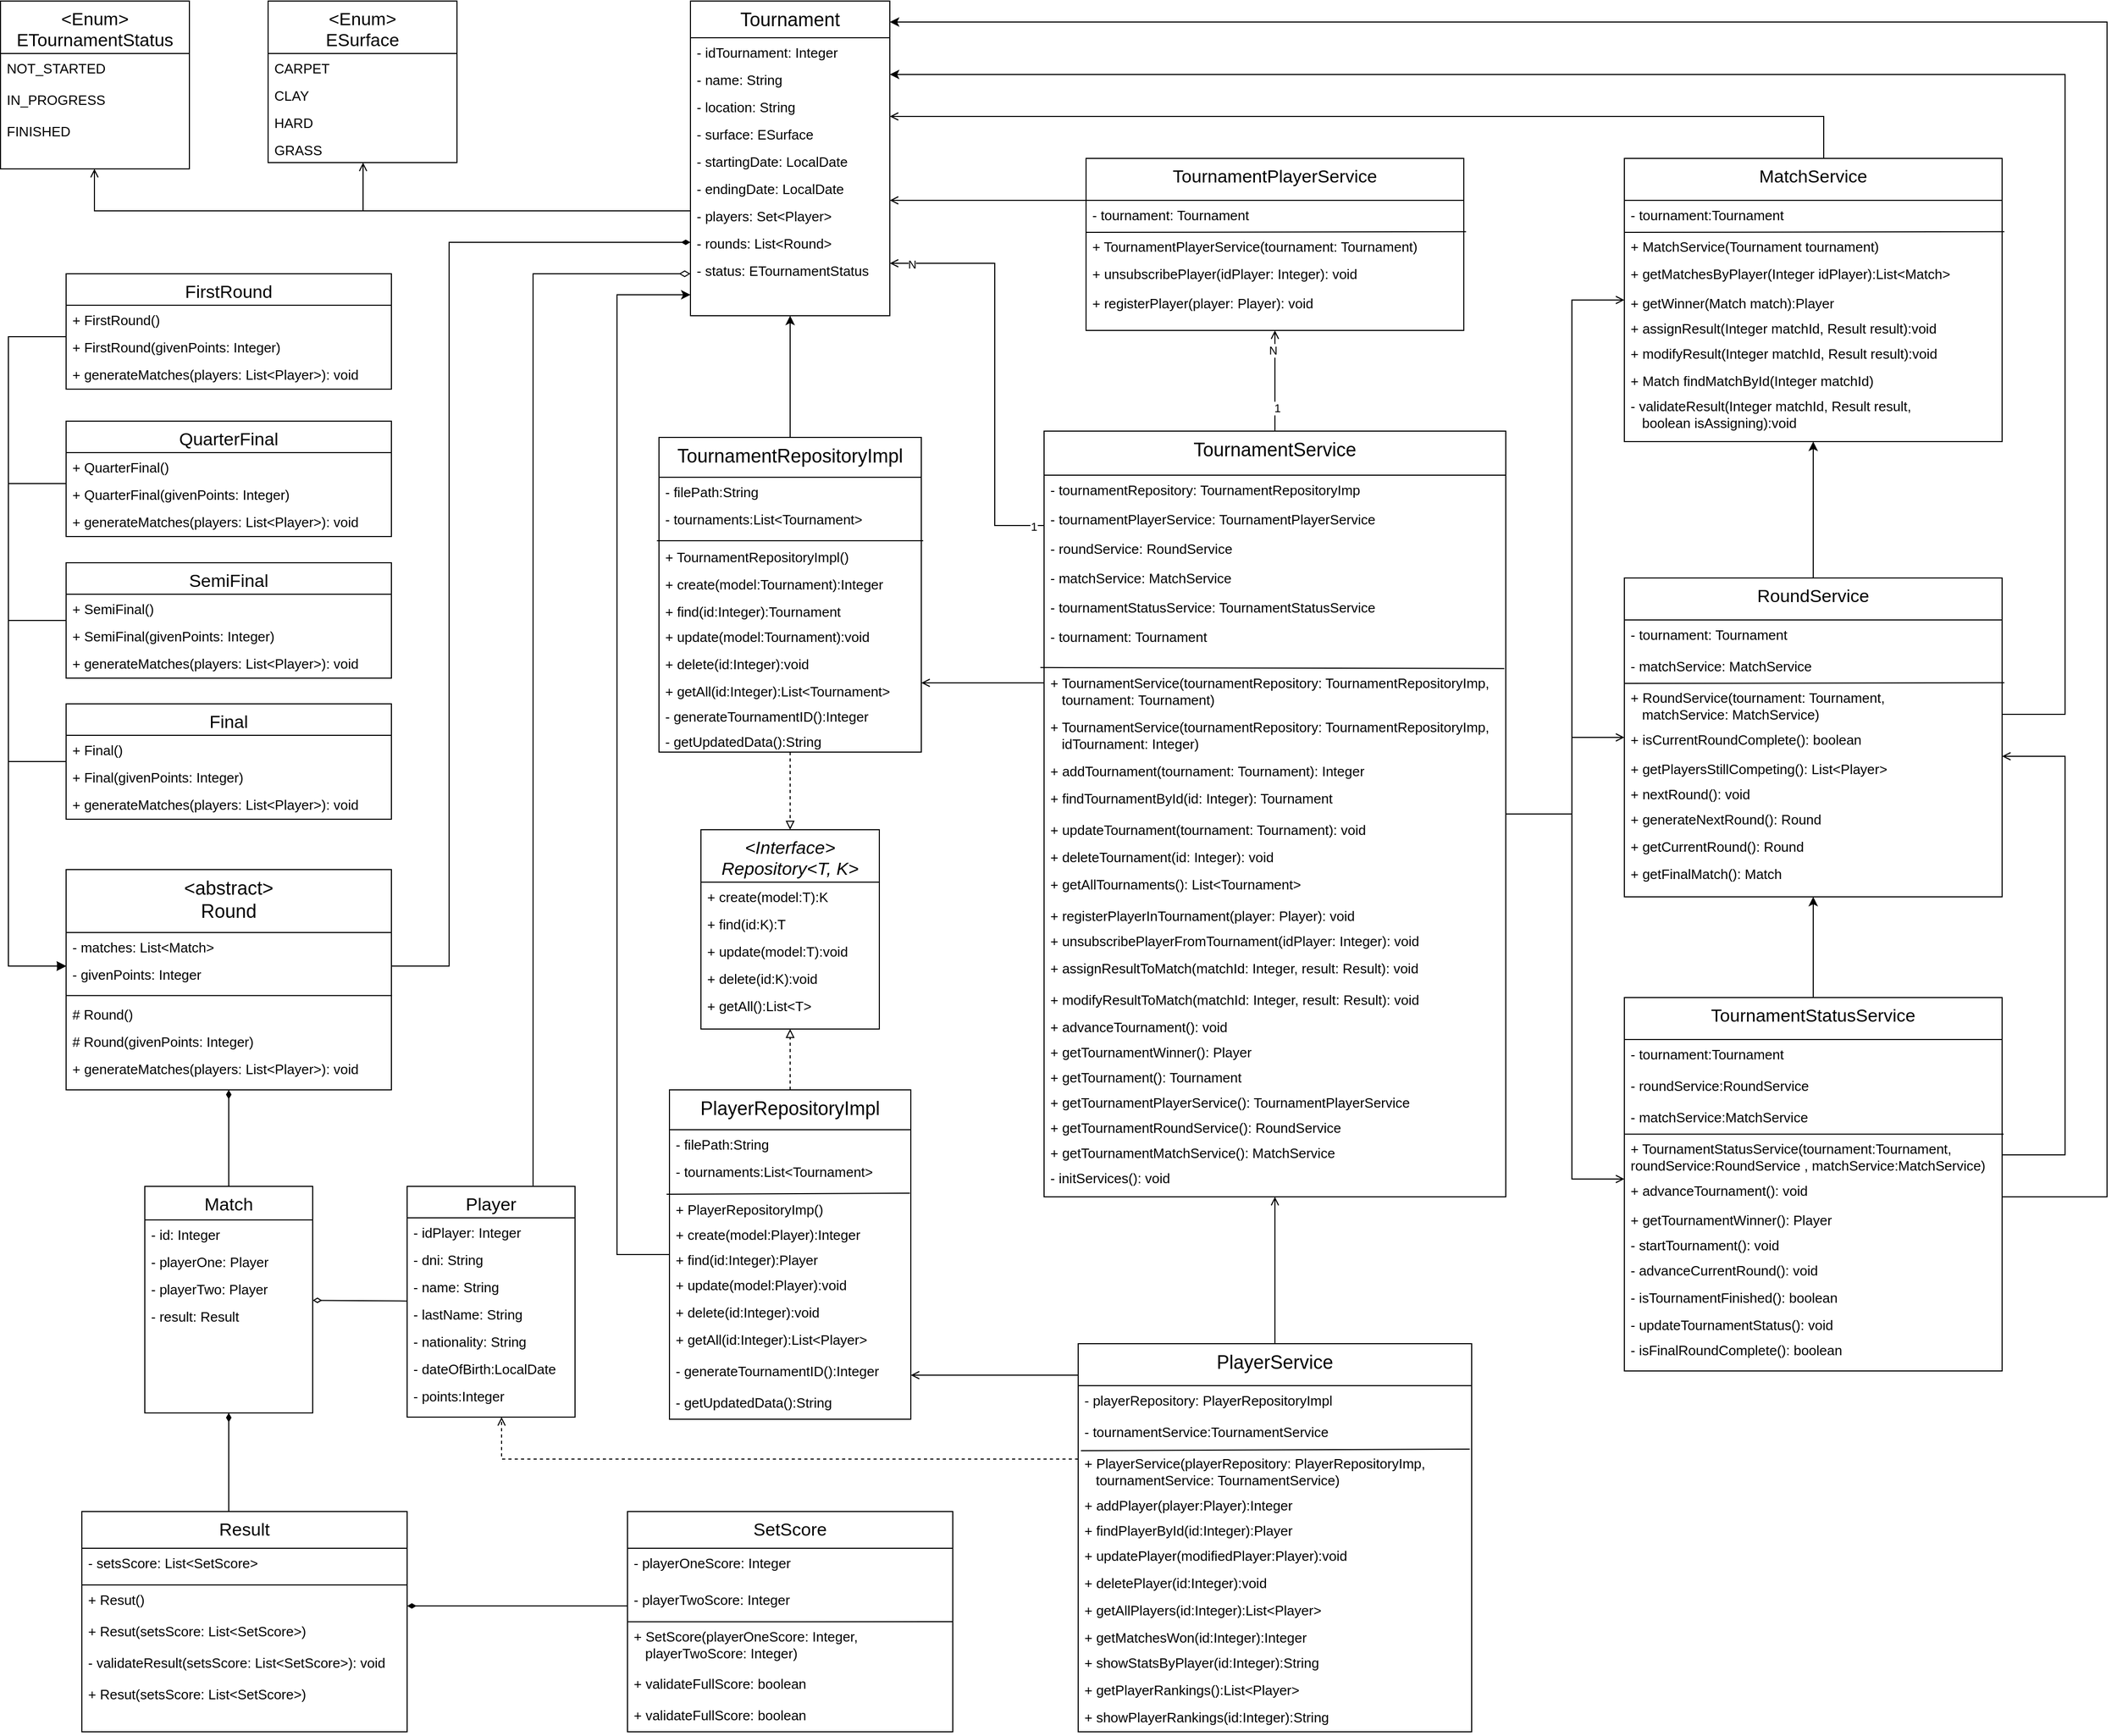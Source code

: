 <mxfile scale="1" border="10" version="24.8.6">
  <diagram name="Page-1" id="Po1kImlqnJe6HbgGYkMP">
    <mxGraphModel dx="5027" dy="4570" grid="1" gridSize="10" guides="1" tooltips="1" connect="1" arrows="1" fold="1" page="1" pageScale="1" pageWidth="827" pageHeight="1169" math="0" shadow="0">
      <root>
        <mxCell id="0" />
        <mxCell id="1" parent="0" />
        <mxCell id="-fQBZmmFNFToeFe26IZ8-32" style="rounded=0;orthogonalLoop=1;jettySize=auto;html=1;fontSize=13;startSize=8;endSize=8;startArrow=diamondThin;startFill=0;endArrow=none;endFill=0;edgeStyle=orthogonalEdgeStyle;" parent="1" source="VGiHOSESfFHdLOJ1oZRl-1" target="VGiHOSESfFHdLOJ1oZRl-13" edge="1">
          <mxGeometry relative="1" as="geometry">
            <mxPoint x="-215" y="1037" as="targetPoint" />
            <mxPoint x="555" y="449.062" as="sourcePoint" />
            <Array as="points">
              <mxPoint x="340" y="-1010" />
            </Array>
          </mxGeometry>
        </mxCell>
        <mxCell id="VGiHOSESfFHdLOJ1oZRl-1" value="Tournament" style="swimlane;fontStyle=0;align=center;verticalAlign=top;childLayout=stackLayout;horizontal=1;startSize=35;horizontalStack=0;resizeParent=1;resizeLast=0;collapsible=1;marginBottom=0;rounded=0;shadow=0;strokeWidth=1;fontSize=18;" parent="1" vertex="1">
          <mxGeometry x="490" y="-1270" width="190" height="300" as="geometry">
            <mxRectangle x="230" y="140" width="160" height="26" as="alternateBounds" />
          </mxGeometry>
        </mxCell>
        <mxCell id="VGiHOSESfFHdLOJ1oZRl-2" value="- idTournament: Integer" style="text;align=left;verticalAlign=top;spacingLeft=4;spacingRight=4;overflow=hidden;rotatable=0;points=[[0,0.5],[1,0.5]];portConstraint=eastwest;fontSize=13;" parent="VGiHOSESfFHdLOJ1oZRl-1" vertex="1">
          <mxGeometry y="35" width="190" height="26" as="geometry" />
        </mxCell>
        <mxCell id="5eNANyw-pt9bPJjnBM40-105" value="- name: String" style="text;align=left;verticalAlign=top;spacingLeft=4;spacingRight=4;overflow=hidden;rotatable=0;points=[[0,0.5],[1,0.5]];portConstraint=eastwest;rounded=0;shadow=0;html=0;fontSize=13;" parent="VGiHOSESfFHdLOJ1oZRl-1" vertex="1">
          <mxGeometry y="61" width="190" height="26" as="geometry" />
        </mxCell>
        <mxCell id="VGiHOSESfFHdLOJ1oZRl-3" value="- location: String" style="text;align=left;verticalAlign=top;spacingLeft=4;spacingRight=4;overflow=hidden;rotatable=0;points=[[0,0.5],[1,0.5]];portConstraint=eastwest;rounded=0;shadow=0;html=0;fontSize=13;" parent="VGiHOSESfFHdLOJ1oZRl-1" vertex="1">
          <mxGeometry y="87" width="190" height="26" as="geometry" />
        </mxCell>
        <mxCell id="VGiHOSESfFHdLOJ1oZRl-4" value="- surface: ESurface" style="text;align=left;verticalAlign=top;spacingLeft=4;spacingRight=4;overflow=hidden;rotatable=0;points=[[0,0.5],[1,0.5]];portConstraint=eastwest;rounded=0;shadow=0;html=0;fontSize=13;" parent="VGiHOSESfFHdLOJ1oZRl-1" vertex="1">
          <mxGeometry y="113" width="190" height="26" as="geometry" />
        </mxCell>
        <mxCell id="VGiHOSESfFHdLOJ1oZRl-5" value="- startingDate: LocalDate" style="text;align=left;verticalAlign=top;spacingLeft=4;spacingRight=4;overflow=hidden;rotatable=0;points=[[0,0.5],[1,0.5]];portConstraint=eastwest;rounded=0;shadow=0;html=0;fontSize=13;" parent="VGiHOSESfFHdLOJ1oZRl-1" vertex="1">
          <mxGeometry y="139" width="190" height="26" as="geometry" />
        </mxCell>
        <mxCell id="VGiHOSESfFHdLOJ1oZRl-6" value="- endingDate: LocalDate" style="text;align=left;verticalAlign=top;spacingLeft=4;spacingRight=4;overflow=hidden;rotatable=0;points=[[0,0.5],[1,0.5]];portConstraint=eastwest;rounded=0;shadow=0;html=0;fontSize=13;" parent="VGiHOSESfFHdLOJ1oZRl-1" vertex="1">
          <mxGeometry y="165" width="190" height="26" as="geometry" />
        </mxCell>
        <mxCell id="VGiHOSESfFHdLOJ1oZRl-8" value="- players: Set&lt;Player&gt;" style="text;align=left;verticalAlign=top;spacingLeft=4;spacingRight=4;overflow=hidden;rotatable=0;points=[[0,0.5],[1,0.5]];portConstraint=eastwest;rounded=0;shadow=0;html=0;fontSize=13;" parent="VGiHOSESfFHdLOJ1oZRl-1" vertex="1">
          <mxGeometry y="191" width="190" height="26" as="geometry" />
        </mxCell>
        <mxCell id="VGiHOSESfFHdLOJ1oZRl-7" value="- rounds: List&lt;Round&gt;" style="text;align=left;verticalAlign=top;spacingLeft=4;spacingRight=4;overflow=hidden;rotatable=0;points=[[0,0.5],[1,0.5]];portConstraint=eastwest;rounded=0;shadow=0;html=0;fontSize=13;" parent="VGiHOSESfFHdLOJ1oZRl-1" vertex="1">
          <mxGeometry y="217" width="190" height="26" as="geometry" />
        </mxCell>
        <mxCell id="5eNANyw-pt9bPJjnBM40-106" value="- status: ETournamentStatus" style="text;align=left;verticalAlign=top;spacingLeft=4;spacingRight=4;overflow=hidden;rotatable=0;points=[[0,0.5],[1,0.5]];portConstraint=eastwest;rounded=0;shadow=0;html=0;fontSize=13;" parent="VGiHOSESfFHdLOJ1oZRl-1" vertex="1">
          <mxGeometry y="243" width="190" height="26" as="geometry" />
        </mxCell>
        <mxCell id="VGiHOSESfFHdLOJ1oZRl-9" value="Result" style="swimlane;fontStyle=0;align=center;verticalAlign=top;childLayout=stackLayout;horizontal=1;startSize=35;horizontalStack=0;resizeParent=1;resizeLast=0;collapsible=1;marginBottom=0;rounded=0;shadow=0;strokeWidth=1;fontSize=17;" parent="1" vertex="1">
          <mxGeometry x="-90" y="170" width="310" height="210" as="geometry">
            <mxRectangle x="130" y="380" width="160" height="26" as="alternateBounds" />
          </mxGeometry>
        </mxCell>
        <mxCell id="VGiHOSESfFHdLOJ1oZRl-12" value="- setsScore: List&lt;SetScore&gt;" style="text;align=left;verticalAlign=top;spacingLeft=4;spacingRight=4;overflow=hidden;rotatable=0;points=[[0,0.5],[1,0.5]];portConstraint=eastwest;fontSize=13;" parent="VGiHOSESfFHdLOJ1oZRl-9" vertex="1">
          <mxGeometry y="35" width="310" height="35" as="geometry" />
        </mxCell>
        <mxCell id="5eNANyw-pt9bPJjnBM40-108" value="" style="edgeStyle=none;orthogonalLoop=1;jettySize=auto;html=1;rounded=0;exitX=0;exitY=1;exitDx=0;exitDy=0;endArrow=none;endFill=0;entryX=1;entryY=1;entryDx=0;entryDy=0;entryPerimeter=0;" parent="VGiHOSESfFHdLOJ1oZRl-9" target="VGiHOSESfFHdLOJ1oZRl-12" edge="1">
          <mxGeometry width="80" relative="1" as="geometry">
            <mxPoint y="70.0" as="sourcePoint" />
            <mxPoint x="175" y="70.0" as="targetPoint" />
            <Array as="points">
              <mxPoint x="87.5" y="70" />
            </Array>
          </mxGeometry>
        </mxCell>
        <mxCell id="5eNANyw-pt9bPJjnBM40-109" value="+ Resut()" style="text;align=left;verticalAlign=top;spacingLeft=4;spacingRight=4;overflow=hidden;rotatable=0;points=[[0,0.5],[1,0.5]];portConstraint=eastwest;fontSize=13;" parent="VGiHOSESfFHdLOJ1oZRl-9" vertex="1">
          <mxGeometry y="70" width="310" height="30" as="geometry" />
        </mxCell>
        <mxCell id="5eNANyw-pt9bPJjnBM40-110" value="+ Resut(setsScore: List&lt;SetScore&gt;)" style="text;align=left;verticalAlign=top;spacingLeft=4;spacingRight=4;overflow=hidden;rotatable=0;points=[[0,0.5],[1,0.5]];portConstraint=eastwest;fontSize=13;" parent="VGiHOSESfFHdLOJ1oZRl-9" vertex="1">
          <mxGeometry y="100" width="310" height="30" as="geometry" />
        </mxCell>
        <mxCell id="5eNANyw-pt9bPJjnBM40-111" value="- validateResult(setsScore: List&lt;SetScore&gt;): void" style="text;align=left;verticalAlign=top;spacingLeft=4;spacingRight=4;overflow=hidden;rotatable=0;points=[[0,0.5],[1,0.5]];portConstraint=eastwest;fontSize=13;" parent="VGiHOSESfFHdLOJ1oZRl-9" vertex="1">
          <mxGeometry y="130" width="310" height="30" as="geometry" />
        </mxCell>
        <mxCell id="5eNANyw-pt9bPJjnBM40-112" value="+ Resut(setsScore: List&lt;SetScore&gt;)" style="text;align=left;verticalAlign=top;spacingLeft=4;spacingRight=4;overflow=hidden;rotatable=0;points=[[0,0.5],[1,0.5]];portConstraint=eastwest;fontSize=13;" parent="VGiHOSESfFHdLOJ1oZRl-9" vertex="1">
          <mxGeometry y="160" width="310" height="30" as="geometry" />
        </mxCell>
        <mxCell id="VGiHOSESfFHdLOJ1oZRl-13" value="Player" style="swimlane;fontStyle=0;align=center;verticalAlign=top;childLayout=stackLayout;horizontal=1;startSize=30;horizontalStack=0;resizeParent=1;resizeLast=0;collapsible=1;marginBottom=0;rounded=0;shadow=0;strokeWidth=1;fontSize=17;" parent="1" vertex="1">
          <mxGeometry x="220" y="-140" width="160" height="220" as="geometry">
            <mxRectangle x="340" y="380" width="170" height="26" as="alternateBounds" />
          </mxGeometry>
        </mxCell>
        <mxCell id="5eNANyw-pt9bPJjnBM40-107" value="- idPlayer: Integer" style="text;align=left;verticalAlign=top;spacingLeft=4;spacingRight=4;overflow=hidden;rotatable=0;points=[[0,0.5],[1,0.5]];portConstraint=eastwest;fontSize=13;" parent="VGiHOSESfFHdLOJ1oZRl-13" vertex="1">
          <mxGeometry y="30" width="160" height="26" as="geometry" />
        </mxCell>
        <mxCell id="VGiHOSESfFHdLOJ1oZRl-35" value="- dni: String" style="text;align=left;verticalAlign=top;spacingLeft=4;spacingRight=4;overflow=hidden;rotatable=0;points=[[0,0.5],[1,0.5]];portConstraint=eastwest;fontSize=13;" parent="VGiHOSESfFHdLOJ1oZRl-13" vertex="1">
          <mxGeometry y="56" width="160" height="26" as="geometry" />
        </mxCell>
        <mxCell id="VGiHOSESfFHdLOJ1oZRl-36" value="- name: String" style="text;align=left;verticalAlign=top;spacingLeft=4;spacingRight=4;overflow=hidden;rotatable=0;points=[[0,0.5],[1,0.5]];portConstraint=eastwest;fontSize=13;" parent="VGiHOSESfFHdLOJ1oZRl-13" vertex="1">
          <mxGeometry y="82" width="160" height="26" as="geometry" />
        </mxCell>
        <mxCell id="VGiHOSESfFHdLOJ1oZRl-37" value="- lastName: String" style="text;align=left;verticalAlign=top;spacingLeft=4;spacingRight=4;overflow=hidden;rotatable=0;points=[[0,0.5],[1,0.5]];portConstraint=eastwest;fontSize=13;" parent="VGiHOSESfFHdLOJ1oZRl-13" vertex="1">
          <mxGeometry y="108" width="160" height="26" as="geometry" />
        </mxCell>
        <mxCell id="VGiHOSESfFHdLOJ1oZRl-16" value="- nationality: String" style="text;align=left;verticalAlign=top;spacingLeft=4;spacingRight=4;overflow=hidden;rotatable=0;points=[[0,0.5],[1,0.5]];portConstraint=eastwest;fontSize=13;" parent="VGiHOSESfFHdLOJ1oZRl-13" vertex="1">
          <mxGeometry y="134" width="160" height="26" as="geometry" />
        </mxCell>
        <mxCell id="VGiHOSESfFHdLOJ1oZRl-39" value="- dateOfBirth:LocalDate" style="text;align=left;verticalAlign=top;spacingLeft=4;spacingRight=4;overflow=hidden;rotatable=0;points=[[0,0.5],[1,0.5]];portConstraint=eastwest;fontSize=13;" parent="VGiHOSESfFHdLOJ1oZRl-13" vertex="1">
          <mxGeometry y="160" width="160" height="26" as="geometry" />
        </mxCell>
        <mxCell id="VGiHOSESfFHdLOJ1oZRl-15" value="- points:Integer" style="text;align=left;verticalAlign=top;spacingLeft=4;spacingRight=4;overflow=hidden;rotatable=0;points=[[0,0.5],[1,0.5]];portConstraint=eastwest;fontSize=13;" parent="VGiHOSESfFHdLOJ1oZRl-13" vertex="1">
          <mxGeometry y="186" width="160" height="26" as="geometry" />
        </mxCell>
        <mxCell id="5eNANyw-pt9bPJjnBM40-152" style="rounded=0;orthogonalLoop=1;jettySize=auto;html=1;endArrow=none;endFill=0;startArrow=open;startFill=0;edgeStyle=orthogonalEdgeStyle;" parent="1" source="VGiHOSESfFHdLOJ1oZRl-29" target="VGiHOSESfFHdLOJ1oZRl-25" edge="1">
          <mxGeometry relative="1" as="geometry">
            <Array as="points">
              <mxPoint x="1330" y="-985" />
              <mxPoint x="1330" y="-495" />
            </Array>
          </mxGeometry>
        </mxCell>
        <mxCell id="5eNANyw-pt9bPJjnBM40-155" style="rounded=0;orthogonalLoop=1;jettySize=auto;html=1;endArrow=open;endFill=0;edgeStyle=orthogonalEdgeStyle;" parent="1" source="VGiHOSESfFHdLOJ1oZRl-29" target="VGiHOSESfFHdLOJ1oZRl-1" edge="1">
          <mxGeometry relative="1" as="geometry">
            <Array as="points">
              <mxPoint x="1570" y="-1160" />
            </Array>
          </mxGeometry>
        </mxCell>
        <mxCell id="VGiHOSESfFHdLOJ1oZRl-29" value="MatchService" style="swimlane;fontStyle=0;align=center;verticalAlign=top;childLayout=stackLayout;horizontal=1;startSize=40;horizontalStack=0;resizeParent=1;resizeLast=0;collapsible=1;marginBottom=0;rounded=0;shadow=0;strokeWidth=1;fontSize=17;movable=1;resizable=1;rotatable=1;deletable=1;editable=1;locked=0;connectable=1;" parent="1" vertex="1">
          <mxGeometry x="1380" y="-1120" width="360" height="270" as="geometry">
            <mxRectangle x="230" y="140" width="160" height="26" as="alternateBounds" />
          </mxGeometry>
        </mxCell>
        <mxCell id="VGiHOSESfFHdLOJ1oZRl-27" value="- tournament:Tournament" style="text;align=left;verticalAlign=top;spacingLeft=4;spacingRight=4;overflow=hidden;rotatable=0;points=[[0,0.5],[1,0.5]];portConstraint=eastwest;rounded=0;shadow=0;html=0;fontSize=13;" parent="VGiHOSESfFHdLOJ1oZRl-29" vertex="1">
          <mxGeometry y="40" width="360" height="30" as="geometry" />
        </mxCell>
        <mxCell id="Emz4GKHIFxmzqfznbhwv-18" value="" style="endArrow=none;html=1;rounded=0;exitX=-0.001;exitY=1.017;exitDx=0;exitDy=0;fontSize=13;entryX=1.006;entryY=0.996;entryDx=0;entryDy=0;entryPerimeter=0;exitPerimeter=0;" parent="VGiHOSESfFHdLOJ1oZRl-29" source="VGiHOSESfFHdLOJ1oZRl-27" target="VGiHOSESfFHdLOJ1oZRl-27" edge="1">
          <mxGeometry width="50" height="50" relative="1" as="geometry">
            <mxPoint y="70" as="sourcePoint" />
            <mxPoint x="240" y="70" as="targetPoint" />
          </mxGeometry>
        </mxCell>
        <mxCell id="Emz4GKHIFxmzqfznbhwv-17" value="+ MatchService(Tournament tournament)&#xa;" style="text;align=left;verticalAlign=top;spacingLeft=4;spacingRight=4;overflow=hidden;rotatable=0;points=[[0,0.5],[1,0.5]];portConstraint=eastwest;rounded=0;shadow=0;html=0;fontSize=13;" parent="VGiHOSESfFHdLOJ1oZRl-29" vertex="1">
          <mxGeometry y="70" width="360" height="26" as="geometry" />
        </mxCell>
        <mxCell id="-fQBZmmFNFToeFe26IZ8-5" value="+ getMatchesByPlayer(Integer idPlayer):List&lt;Match&gt;" style="text;align=left;verticalAlign=top;spacingLeft=4;spacingRight=4;overflow=hidden;rotatable=0;points=[[0,0.5],[1,0.5]];portConstraint=eastwest;rounded=0;shadow=0;html=0;fontSize=13;" parent="VGiHOSESfFHdLOJ1oZRl-29" vertex="1">
          <mxGeometry y="96" width="360" height="28" as="geometry" />
        </mxCell>
        <mxCell id="Emz4GKHIFxmzqfznbhwv-2" value="+ getWinner(Match match):Player&#xa;" style="text;align=left;verticalAlign=top;spacingLeft=4;spacingRight=4;overflow=hidden;rotatable=0;points=[[0,0.5],[1,0.5]];portConstraint=eastwest;fontSize=13;" parent="VGiHOSESfFHdLOJ1oZRl-29" vertex="1">
          <mxGeometry y="124" width="360" height="24" as="geometry" />
        </mxCell>
        <mxCell id="Emz4GKHIFxmzqfznbhwv-4" value="+ assignResult(Integer matchId, Result result):void" style="text;align=left;verticalAlign=top;spacingLeft=4;spacingRight=4;overflow=hidden;rotatable=0;points=[[0,0.5],[1,0.5]];portConstraint=eastwest;fontSize=13;" parent="VGiHOSESfFHdLOJ1oZRl-29" vertex="1">
          <mxGeometry y="148" width="360" height="24" as="geometry" />
        </mxCell>
        <mxCell id="Emz4GKHIFxmzqfznbhwv-3" value="+ modifyResult(Integer matchId, Result result):void&#xa;" style="text;align=left;verticalAlign=top;spacingLeft=4;spacingRight=4;overflow=hidden;rotatable=0;points=[[0,0.5],[1,0.5]];portConstraint=eastwest;fontSize=13;" parent="VGiHOSESfFHdLOJ1oZRl-29" vertex="1">
          <mxGeometry y="172" width="360" height="26" as="geometry" />
        </mxCell>
        <mxCell id="Emz4GKHIFxmzqfznbhwv-5" value="+ Match findMatchById(Integer matchId)&#xa;" style="text;align=left;verticalAlign=top;spacingLeft=4;spacingRight=4;overflow=hidden;rotatable=0;points=[[0,0.5],[1,0.5]];portConstraint=eastwest;fontSize=13;" parent="VGiHOSESfFHdLOJ1oZRl-29" vertex="1">
          <mxGeometry y="198" width="360" height="24" as="geometry" />
        </mxCell>
        <mxCell id="Emz4GKHIFxmzqfznbhwv-6" value="- validateResult(Integer matchId, Result result, &#xa;   boolean isAssigning):void  &#xa;" style="text;align=left;verticalAlign=top;spacingLeft=4;spacingRight=4;overflow=hidden;rotatable=0;points=[[0,0.5],[1,0.5]];portConstraint=eastwest;fontSize=13;" parent="VGiHOSESfFHdLOJ1oZRl-29" vertex="1">
          <mxGeometry y="222" width="360" height="38" as="geometry" />
        </mxCell>
        <mxCell id="VGiHOSESfFHdLOJ1oZRl-31" style="rounded=0;orthogonalLoop=1;jettySize=auto;html=1;dashed=1;endArrow=open;endFill=0;fontSize=13;edgeStyle=orthogonalEdgeStyle;" parent="1" source="VGiHOSESfFHdLOJ1oZRl-33" target="VGiHOSESfFHdLOJ1oZRl-13" edge="1">
          <mxGeometry relative="1" as="geometry">
            <mxPoint x="-1030" y="342" as="targetPoint" />
            <Array as="points">
              <mxPoint x="310" y="120" />
            </Array>
          </mxGeometry>
        </mxCell>
        <mxCell id="VGiHOSESfFHdLOJ1oZRl-32" style="rounded=0;orthogonalLoop=1;jettySize=auto;html=1;endArrow=open;endFill=0;fontSize=13;edgeStyle=orthogonalEdgeStyle;" parent="1" source="VGiHOSESfFHdLOJ1oZRl-33" target="VGiHOSESfFHdLOJ1oZRl-65" edge="1">
          <mxGeometry relative="1" as="geometry">
            <Array as="points">
              <mxPoint x="730" y="40" />
              <mxPoint x="730" y="40" />
            </Array>
          </mxGeometry>
        </mxCell>
        <mxCell id="5eNANyw-pt9bPJjnBM40-159" style="rounded=0;orthogonalLoop=1;jettySize=auto;html=1;endArrow=open;endFill=0;edgeStyle=orthogonalEdgeStyle;" parent="1" source="VGiHOSESfFHdLOJ1oZRl-33" target="VGiHOSESfFHdLOJ1oZRl-25" edge="1">
          <mxGeometry relative="1" as="geometry" />
        </mxCell>
        <mxCell id="VGiHOSESfFHdLOJ1oZRl-33" value="PlayerService" style="swimlane;fontStyle=0;align=center;verticalAlign=top;childLayout=stackLayout;horizontal=1;startSize=40;horizontalStack=0;resizeParent=1;resizeLast=0;collapsible=1;marginBottom=0;rounded=0;shadow=0;strokeWidth=1;fontSize=18;movable=1;resizable=1;rotatable=1;deletable=1;editable=1;locked=0;connectable=1;" parent="1" vertex="1">
          <mxGeometry x="859.5" y="10" width="375" height="370" as="geometry">
            <mxRectangle x="230" y="140" width="160" height="26" as="alternateBounds" />
          </mxGeometry>
        </mxCell>
        <mxCell id="-fQBZmmFNFToeFe26IZ8-6" value="- playerRepository: PlayerRepositoryImpl" style="text;align=left;verticalAlign=top;spacingLeft=4;spacingRight=4;overflow=hidden;rotatable=0;points=[[0,0.5],[1,0.5]];portConstraint=eastwest;fontSize=13;" parent="VGiHOSESfFHdLOJ1oZRl-33" vertex="1">
          <mxGeometry y="40" width="375" height="30" as="geometry" />
        </mxCell>
        <mxCell id="Emz4GKHIFxmzqfznbhwv-16" value="" style="endArrow=none;html=1;rounded=0;fontSize=13;entryX=0.995;entryY=1.017;entryDx=0;entryDy=0;entryPerimeter=0;exitX=0.007;exitY=1.067;exitDx=0;exitDy=0;exitPerimeter=0;" parent="VGiHOSESfFHdLOJ1oZRl-33" source="5eNANyw-pt9bPJjnBM40-59" target="5eNANyw-pt9bPJjnBM40-59" edge="1">
          <mxGeometry width="50" height="50" relative="1" as="geometry">
            <mxPoint x="20" y="280" as="sourcePoint" />
            <mxPoint x="240" y="80" as="targetPoint" />
          </mxGeometry>
        </mxCell>
        <mxCell id="5eNANyw-pt9bPJjnBM40-59" value="- tournamentService:TournamentService" style="text;align=left;verticalAlign=top;spacingLeft=4;spacingRight=4;overflow=hidden;rotatable=0;points=[[0,0.5],[1,0.5]];portConstraint=eastwest;fontSize=13;" parent="VGiHOSESfFHdLOJ1oZRl-33" vertex="1">
          <mxGeometry y="70" width="375" height="30" as="geometry" />
        </mxCell>
        <mxCell id="Emz4GKHIFxmzqfznbhwv-15" value="+ PlayerService(playerRepository: PlayerRepositoryImp,&#xa;   tournamentService: TournamentService)" style="text;align=left;verticalAlign=top;spacingLeft=4;spacingRight=4;overflow=hidden;rotatable=0;points=[[0,0.5],[1,0.5]];portConstraint=eastwest;fontSize=13;" parent="VGiHOSESfFHdLOJ1oZRl-33" vertex="1">
          <mxGeometry y="100" width="375" height="40" as="geometry" />
        </mxCell>
        <mxCell id="5eNANyw-pt9bPJjnBM40-84" value="+ addPlayer(player:Player):Integer" style="text;align=left;verticalAlign=top;spacingLeft=4;spacingRight=4;overflow=hidden;rotatable=0;points=[[0,0.5],[1,0.5]];portConstraint=eastwest;fontSize=13;" parent="VGiHOSESfFHdLOJ1oZRl-33" vertex="1">
          <mxGeometry y="140" width="375" height="24" as="geometry" />
        </mxCell>
        <mxCell id="-fQBZmmFNFToeFe26IZ8-7" value="+ findPlayerById(id:Integer):Player" style="text;align=left;verticalAlign=top;spacingLeft=4;spacingRight=4;overflow=hidden;rotatable=0;points=[[0,0.5],[1,0.5]];portConstraint=eastwest;fontSize=13;" parent="VGiHOSESfFHdLOJ1oZRl-33" vertex="1">
          <mxGeometry y="164" width="375" height="24" as="geometry" />
        </mxCell>
        <mxCell id="-fQBZmmFNFToeFe26IZ8-8" value="+ updatePlayer(modifiedPlayer:Player):void" style="text;align=left;verticalAlign=top;spacingLeft=4;spacingRight=4;overflow=hidden;rotatable=0;points=[[0,0.5],[1,0.5]];portConstraint=eastwest;fontSize=13;" parent="VGiHOSESfFHdLOJ1oZRl-33" vertex="1">
          <mxGeometry y="188" width="375" height="26" as="geometry" />
        </mxCell>
        <mxCell id="-fQBZmmFNFToeFe26IZ8-9" value="+ deletePlayer(id:Integer):void" style="text;align=left;verticalAlign=top;spacingLeft=4;spacingRight=4;overflow=hidden;rotatable=0;points=[[0,0.5],[1,0.5]];portConstraint=eastwest;fontSize=13;" parent="VGiHOSESfFHdLOJ1oZRl-33" vertex="1">
          <mxGeometry y="214" width="375" height="26" as="geometry" />
        </mxCell>
        <mxCell id="5eNANyw-pt9bPJjnBM40-78" value="+ getAllPlayers(id:Integer):List&lt;Player&gt;" style="text;align=left;verticalAlign=top;spacingLeft=4;spacingRight=4;overflow=hidden;rotatable=0;points=[[0,0.5],[1,0.5]];portConstraint=eastwest;fontSize=13;" parent="VGiHOSESfFHdLOJ1oZRl-33" vertex="1">
          <mxGeometry y="240" width="375" height="26" as="geometry" />
        </mxCell>
        <mxCell id="5eNANyw-pt9bPJjnBM40-60" value="+ getMatchesWon(id:Integer):Integer" style="text;align=left;verticalAlign=top;spacingLeft=4;spacingRight=4;overflow=hidden;rotatable=0;points=[[0,0.5],[1,0.5]];portConstraint=eastwest;fontSize=13;" parent="VGiHOSESfFHdLOJ1oZRl-33" vertex="1">
          <mxGeometry y="266" width="375" height="24" as="geometry" />
        </mxCell>
        <mxCell id="5eNANyw-pt9bPJjnBM40-61" value="+ showStatsByPlayer(id:Integer):String" style="text;align=left;verticalAlign=top;spacingLeft=4;spacingRight=4;overflow=hidden;rotatable=0;points=[[0,0.5],[1,0.5]];portConstraint=eastwest;fontSize=13;" parent="VGiHOSESfFHdLOJ1oZRl-33" vertex="1">
          <mxGeometry y="290" width="375" height="26" as="geometry" />
        </mxCell>
        <mxCell id="5eNANyw-pt9bPJjnBM40-77" value="+ getPlayerRankings():List&lt;Player&gt;" style="text;align=left;verticalAlign=top;spacingLeft=4;spacingRight=4;overflow=hidden;rotatable=0;points=[[0,0.5],[1,0.5]];portConstraint=eastwest;fontSize=13;" parent="VGiHOSESfFHdLOJ1oZRl-33" vertex="1">
          <mxGeometry y="316" width="375" height="26" as="geometry" />
        </mxCell>
        <mxCell id="5eNANyw-pt9bPJjnBM40-63" value="+ showPlayerRankings(id:Integer):String" style="text;align=left;verticalAlign=top;spacingLeft=4;spacingRight=4;overflow=hidden;rotatable=0;points=[[0,0.5],[1,0.5]];portConstraint=eastwest;fontSize=13;" parent="VGiHOSESfFHdLOJ1oZRl-33" vertex="1">
          <mxGeometry y="342" width="375" height="24" as="geometry" />
        </mxCell>
        <mxCell id="VGiHOSESfFHdLOJ1oZRl-43" style="rounded=0;orthogonalLoop=1;jettySize=auto;html=1;endArrow=open;endFill=0;fontSize=13;edgeStyle=orthogonalEdgeStyle;" parent="1" source="VGiHOSESfFHdLOJ1oZRl-25" target="VGiHOSESfFHdLOJ1oZRl-1" edge="1">
          <mxGeometry relative="1" as="geometry">
            <mxPoint x="620" y="161" as="sourcePoint" />
            <mxPoint x="620" y="211" as="targetPoint" />
            <Array as="points">
              <mxPoint x="780" y="-770" />
              <mxPoint x="780" y="-1020" />
            </Array>
          </mxGeometry>
        </mxCell>
        <mxCell id="5eNANyw-pt9bPJjnBM40-177" value="1" style="edgeLabel;html=1;align=center;verticalAlign=middle;resizable=0;points=[];" parent="VGiHOSESfFHdLOJ1oZRl-43" vertex="1" connectable="0">
          <mxGeometry x="-0.922" y="1" relative="1" as="geometry">
            <mxPoint x="5" as="offset" />
          </mxGeometry>
        </mxCell>
        <mxCell id="5eNANyw-pt9bPJjnBM40-178" value="N" style="edgeLabel;html=1;align=center;verticalAlign=middle;resizable=0;points=[];" parent="VGiHOSESfFHdLOJ1oZRl-43" vertex="1" connectable="0">
          <mxGeometry x="0.923" y="1" relative="1" as="geometry">
            <mxPoint x="5" as="offset" />
          </mxGeometry>
        </mxCell>
        <mxCell id="VGiHOSESfFHdLOJ1oZRl-45" value="&lt;abstract&gt;&#xa;Round" style="swimlane;fontStyle=0;align=center;verticalAlign=top;childLayout=stackLayout;horizontal=1;startSize=60;horizontalStack=0;resizeParent=1;resizeLast=0;collapsible=1;marginBottom=0;rounded=0;shadow=0;strokeWidth=1;fontSize=18;" parent="1" vertex="1">
          <mxGeometry x="-105" y="-442" width="310" height="210" as="geometry">
            <mxRectangle x="550" y="140" width="160" height="26" as="alternateBounds" />
          </mxGeometry>
        </mxCell>
        <mxCell id="VGiHOSESfFHdLOJ1oZRl-47" value="- matches: List&lt;Match&gt;" style="text;align=left;verticalAlign=top;spacingLeft=4;spacingRight=4;overflow=hidden;rotatable=0;points=[[0,0.5],[1,0.5]];portConstraint=eastwest;rounded=0;shadow=0;html=0;fontSize=13;" parent="VGiHOSESfFHdLOJ1oZRl-45" vertex="1">
          <mxGeometry y="60" width="310" height="26" as="geometry" />
        </mxCell>
        <mxCell id="VGiHOSESfFHdLOJ1oZRl-48" value="- givenPoints: Integer" style="text;align=left;verticalAlign=top;spacingLeft=4;spacingRight=4;overflow=hidden;rotatable=0;points=[[0,0.5],[1,0.5]];portConstraint=eastwest;fontSize=13;" parent="VGiHOSESfFHdLOJ1oZRl-45" vertex="1">
          <mxGeometry y="86" width="310" height="38" as="geometry" />
        </mxCell>
        <mxCell id="nEIooyWPOeOvzlB_-CP3-10" value="" style="endArrow=none;html=1;rounded=0;exitX=0;exitY=0.898;exitDx=0;exitDy=0;fontSize=13;entryX=1.002;entryY=0.898;entryDx=0;entryDy=0;entryPerimeter=0;exitPerimeter=0;" parent="VGiHOSESfFHdLOJ1oZRl-45" source="VGiHOSESfFHdLOJ1oZRl-48" target="VGiHOSESfFHdLOJ1oZRl-48" edge="1">
          <mxGeometry width="50" height="50" relative="1" as="geometry">
            <mxPoint y="120" as="sourcePoint" />
            <mxPoint x="225" y="120" as="targetPoint" />
          </mxGeometry>
        </mxCell>
        <mxCell id="xX_5yBCRnIP-SUN4rKKG-28" value="# Round()" style="text;align=left;verticalAlign=top;spacingLeft=4;spacingRight=4;overflow=hidden;rotatable=0;points=[[0,0.5],[1,0.5]];portConstraint=eastwest;fontSize=13;" parent="VGiHOSESfFHdLOJ1oZRl-45" vertex="1">
          <mxGeometry y="124" width="310" height="26" as="geometry" />
        </mxCell>
        <mxCell id="5eNANyw-pt9bPJjnBM40-125" value="# Round(givenPoints: Integer)" style="text;align=left;verticalAlign=top;spacingLeft=4;spacingRight=4;overflow=hidden;rotatable=0;points=[[0,0.5],[1,0.5]];portConstraint=eastwest;fontSize=13;" parent="VGiHOSESfFHdLOJ1oZRl-45" vertex="1">
          <mxGeometry y="150" width="310" height="26" as="geometry" />
        </mxCell>
        <mxCell id="nEIooyWPOeOvzlB_-CP3-9" value="+ generateMatches(players: List&lt;Player&gt;): void" style="text;align=left;verticalAlign=top;spacingLeft=4;spacingRight=4;overflow=hidden;rotatable=0;points=[[0,0.5],[1,0.5]];portConstraint=eastwest;fontSize=13;" parent="VGiHOSESfFHdLOJ1oZRl-45" vertex="1">
          <mxGeometry y="176" width="310" height="26" as="geometry" />
        </mxCell>
        <mxCell id="VGiHOSESfFHdLOJ1oZRl-54" style="rounded=0;orthogonalLoop=1;jettySize=auto;html=1;startArrow=diamondThin;startFill=1;targetPerimeterSpacing=0;strokeWidth=1;endArrow=none;endFill=0;fontSize=13;arcSize=20;edgeStyle=orthogonalEdgeStyle;" parent="1" source="VGiHOSESfFHdLOJ1oZRl-1" target="VGiHOSESfFHdLOJ1oZRl-45" edge="1">
          <mxGeometry relative="1" as="geometry">
            <mxPoint x="450" y="487.018" as="sourcePoint" />
            <mxPoint x="370.0" y="729" as="targetPoint" />
            <Array as="points">
              <mxPoint x="260" y="-1040" />
              <mxPoint x="260" y="-350" />
            </Array>
          </mxGeometry>
        </mxCell>
        <mxCell id="VGiHOSESfFHdLOJ1oZRl-57" style="rounded=0;orthogonalLoop=1;jettySize=auto;html=1;fontSize=13;startArrow=diamondThin;startFill=1;endArrow=none;endFill=0;edgeStyle=orthogonalEdgeStyle;" parent="1" source="VGiHOSESfFHdLOJ1oZRl-17" target="VGiHOSESfFHdLOJ1oZRl-9" edge="1">
          <mxGeometry relative="1" as="geometry">
            <mxPoint x="-640" y="501.904" as="targetPoint" />
            <Array as="points">
              <mxPoint x="50" y="-20" />
              <mxPoint x="50" y="-20" />
            </Array>
          </mxGeometry>
        </mxCell>
        <mxCell id="VGiHOSESfFHdLOJ1oZRl-58" value="&lt;Interface&gt;&#xa;Repository&lt;T, K&gt;&#xa;" style="swimlane;fontStyle=2;align=center;verticalAlign=top;childLayout=stackLayout;horizontal=1;startSize=50;horizontalStack=0;resizeParent=1;resizeLast=0;collapsible=1;marginBottom=0;rounded=0;shadow=0;strokeWidth=1;fontSize=17;movable=1;resizable=1;rotatable=1;deletable=1;editable=1;locked=0;connectable=1;" parent="1" vertex="1">
          <mxGeometry x="500" y="-480" width="170" height="190" as="geometry">
            <mxRectangle x="230" y="140" width="160" height="26" as="alternateBounds" />
          </mxGeometry>
        </mxCell>
        <mxCell id="VGiHOSESfFHdLOJ1oZRl-59" value="+ create(model:T):K" style="text;align=left;verticalAlign=top;spacingLeft=4;spacingRight=4;overflow=hidden;rotatable=0;points=[[0,0.5],[1,0.5]];portConstraint=eastwest;fontSize=13;" parent="VGiHOSESfFHdLOJ1oZRl-58" vertex="1">
          <mxGeometry y="50" width="170" height="26" as="geometry" />
        </mxCell>
        <mxCell id="VGiHOSESfFHdLOJ1oZRl-60" value="+ find(id:K):T" style="text;align=left;verticalAlign=top;spacingLeft=4;spacingRight=4;overflow=hidden;rotatable=0;points=[[0,0.5],[1,0.5]];portConstraint=eastwest;fontSize=13;" parent="VGiHOSESfFHdLOJ1oZRl-58" vertex="1">
          <mxGeometry y="76" width="170" height="26" as="geometry" />
        </mxCell>
        <mxCell id="VGiHOSESfFHdLOJ1oZRl-61" value="+ update(model:T):void" style="text;align=left;verticalAlign=top;spacingLeft=4;spacingRight=4;overflow=hidden;rotatable=0;points=[[0,0.5],[1,0.5]];portConstraint=eastwest;fontSize=13;" parent="VGiHOSESfFHdLOJ1oZRl-58" vertex="1">
          <mxGeometry y="102" width="170" height="26" as="geometry" />
        </mxCell>
        <mxCell id="VGiHOSESfFHdLOJ1oZRl-62" value="+ delete(id:K):void" style="text;align=left;verticalAlign=top;spacingLeft=4;spacingRight=4;overflow=hidden;rotatable=0;points=[[0,0.5],[1,0.5]];portConstraint=eastwest;fontSize=13;" parent="VGiHOSESfFHdLOJ1oZRl-58" vertex="1">
          <mxGeometry y="128" width="170" height="26" as="geometry" />
        </mxCell>
        <mxCell id="VGiHOSESfFHdLOJ1oZRl-63" value="+ getAll():List&lt;T&gt;" style="text;align=left;verticalAlign=top;spacingLeft=4;spacingRight=4;overflow=hidden;rotatable=0;points=[[0,0.5],[1,0.5]];portConstraint=eastwest;fontSize=13;" parent="VGiHOSESfFHdLOJ1oZRl-58" vertex="1">
          <mxGeometry y="154" width="170" height="32" as="geometry" />
        </mxCell>
        <mxCell id="VGiHOSESfFHdLOJ1oZRl-64" style="rounded=0;orthogonalLoop=1;jettySize=auto;html=1;dashed=1;endArrow=block;endFill=0;fontSize=13;" parent="1" source="VGiHOSESfFHdLOJ1oZRl-65" target="VGiHOSESfFHdLOJ1oZRl-58" edge="1">
          <mxGeometry relative="1" as="geometry" />
        </mxCell>
        <mxCell id="5eNANyw-pt9bPJjnBM40-162" style="rounded=0;orthogonalLoop=1;jettySize=auto;html=1;edgeStyle=orthogonalEdgeStyle;" parent="1" source="VGiHOSESfFHdLOJ1oZRl-65" target="VGiHOSESfFHdLOJ1oZRl-1" edge="1">
          <mxGeometry relative="1" as="geometry">
            <Array as="points">
              <mxPoint x="420" y="-75" />
              <mxPoint x="420" y="-990" />
            </Array>
          </mxGeometry>
        </mxCell>
        <mxCell id="VGiHOSESfFHdLOJ1oZRl-65" value="PlayerRepositoryImpl" style="swimlane;fontStyle=0;align=center;verticalAlign=top;childLayout=stackLayout;horizontal=1;startSize=38;horizontalStack=0;resizeParent=1;resizeLast=0;collapsible=1;marginBottom=0;rounded=0;shadow=0;strokeWidth=1;fontSize=18;movable=1;resizable=1;rotatable=1;deletable=1;editable=1;locked=0;connectable=1;" parent="1" vertex="1">
          <mxGeometry x="470" y="-232" width="230" height="314" as="geometry">
            <mxRectangle x="230" y="140" width="160" height="26" as="alternateBounds" />
          </mxGeometry>
        </mxCell>
        <mxCell id="5eNANyw-pt9bPJjnBM40-46" value="- filePath:String" style="text;align=left;verticalAlign=top;spacingLeft=4;spacingRight=4;overflow=hidden;rotatable=1;points=[[0,0.5],[1,0.5]];portConstraint=eastwest;fontSize=13;movable=1;resizable=1;deletable=1;editable=1;locked=0;connectable=1;" parent="VGiHOSESfFHdLOJ1oZRl-65" vertex="1">
          <mxGeometry y="38" width="230" height="26" as="geometry" />
        </mxCell>
        <mxCell id="5eNANyw-pt9bPJjnBM40-47" value="- tournaments:List&lt;Tournament&gt;" style="text;align=left;verticalAlign=top;spacingLeft=4;spacingRight=4;overflow=hidden;rotatable=0;points=[[0,0.5],[1,0.5]];portConstraint=eastwest;fontSize=13;" parent="VGiHOSESfFHdLOJ1oZRl-65" vertex="1">
          <mxGeometry y="64" width="230" height="36" as="geometry" />
        </mxCell>
        <mxCell id="i8JfOvQEkmdqewgDpSSB-4" value="+ PlayerRepositoryImp()" style="text;align=left;verticalAlign=top;spacingLeft=4;spacingRight=4;overflow=hidden;rotatable=0;points=[[0,0.5],[1,0.5]];portConstraint=eastwest;fontSize=13;" parent="VGiHOSESfFHdLOJ1oZRl-65" vertex="1">
          <mxGeometry y="100" width="230" height="24" as="geometry" />
        </mxCell>
        <mxCell id="5eNANyw-pt9bPJjnBM40-103" value="+ create(model:Player):Integer" style="text;align=left;verticalAlign=top;spacingLeft=4;spacingRight=4;overflow=hidden;rotatable=0;points=[[0,0.5],[1,0.5]];portConstraint=eastwest;fontSize=13;" parent="VGiHOSESfFHdLOJ1oZRl-65" vertex="1">
          <mxGeometry y="124" width="230" height="24" as="geometry" />
        </mxCell>
        <mxCell id="i8JfOvQEkmdqewgDpSSB-5" value="+ find(id:Integer):Player" style="text;align=left;verticalAlign=top;spacingLeft=4;spacingRight=4;overflow=hidden;rotatable=0;points=[[0,0.5],[1,0.5]];portConstraint=eastwest;fontSize=13;" parent="VGiHOSESfFHdLOJ1oZRl-65" vertex="1">
          <mxGeometry y="148" width="230" height="24" as="geometry" />
        </mxCell>
        <mxCell id="i8JfOvQEkmdqewgDpSSB-3" value="+ update(model:Player):void" style="text;align=left;verticalAlign=top;spacingLeft=4;spacingRight=4;overflow=hidden;rotatable=0;points=[[0,0.5],[1,0.5]];portConstraint=eastwest;fontSize=13;" parent="VGiHOSESfFHdLOJ1oZRl-65" vertex="1">
          <mxGeometry y="172" width="230" height="26" as="geometry" />
        </mxCell>
        <mxCell id="i8JfOvQEkmdqewgDpSSB-2" value="+ delete(id:Integer):void" style="text;align=left;verticalAlign=top;spacingLeft=4;spacingRight=4;overflow=hidden;rotatable=0;points=[[0,0.5],[1,0.5]];portConstraint=eastwest;fontSize=13;" parent="VGiHOSESfFHdLOJ1oZRl-65" vertex="1">
          <mxGeometry y="198" width="230" height="26" as="geometry" />
        </mxCell>
        <mxCell id="i8JfOvQEkmdqewgDpSSB-1" value="+ getAll(id:Integer):List&lt;Player&gt;" style="text;align=left;verticalAlign=top;spacingLeft=4;spacingRight=4;overflow=hidden;rotatable=0;points=[[0,0.5],[1,0.5]];portConstraint=eastwest;fontSize=13;" parent="VGiHOSESfFHdLOJ1oZRl-65" vertex="1">
          <mxGeometry y="224" width="230" height="30" as="geometry" />
        </mxCell>
        <mxCell id="5eNANyw-pt9bPJjnBM40-54" value="- generateTournamentID():Integer" style="text;align=left;verticalAlign=top;spacingLeft=4;spacingRight=4;overflow=hidden;rotatable=0;points=[[0,0.5],[1,0.5]];portConstraint=eastwest;fontSize=13;" parent="VGiHOSESfFHdLOJ1oZRl-65" vertex="1">
          <mxGeometry y="254" width="230" height="30" as="geometry" />
        </mxCell>
        <mxCell id="5eNANyw-pt9bPJjnBM40-55" value="- getUpdatedData():String" style="text;align=left;verticalAlign=top;spacingLeft=4;spacingRight=4;overflow=hidden;rotatable=0;points=[[0,0.5],[1,0.5]];portConstraint=eastwest;fontSize=13;" parent="VGiHOSESfFHdLOJ1oZRl-65" vertex="1">
          <mxGeometry y="284" width="230" height="30" as="geometry" />
        </mxCell>
        <mxCell id="5eNANyw-pt9bPJjnBM40-49" value="" style="endArrow=none;html=1;rounded=0;exitX=-0.012;exitY=0.985;exitDx=0;exitDy=0;fontSize=13;entryX=0.996;entryY=0.96;entryDx=0;entryDy=0;entryPerimeter=0;exitPerimeter=0;" parent="VGiHOSESfFHdLOJ1oZRl-65" source="5eNANyw-pt9bPJjnBM40-47" target="5eNANyw-pt9bPJjnBM40-47" edge="1">
          <mxGeometry width="50" height="50" relative="1" as="geometry">
            <mxPoint y="98.95" as="sourcePoint" />
            <mxPoint x="340" y="98.95" as="targetPoint" />
          </mxGeometry>
        </mxCell>
        <mxCell id="VGiHOSESfFHdLOJ1oZRl-66" style="rounded=0;orthogonalLoop=1;jettySize=auto;html=1;dashed=1;endArrow=block;endFill=0;fontSize=13;" parent="1" source="VGiHOSESfFHdLOJ1oZRl-70" target="VGiHOSESfFHdLOJ1oZRl-58" edge="1">
          <mxGeometry relative="1" as="geometry">
            <mxPoint x="375" y="-937.06" as="targetPoint" />
            <mxPoint x="105" y="-969" as="sourcePoint" />
          </mxGeometry>
        </mxCell>
        <mxCell id="VGiHOSESfFHdLOJ1oZRl-68" value="" style="rounded=0;orthogonalLoop=1;jettySize=auto;html=1;endArrow=open;endFill=0;fontSize=13;edgeStyle=orthogonalEdgeStyle;" parent="1" source="VGiHOSESfFHdLOJ1oZRl-25" target="VGiHOSESfFHdLOJ1oZRl-70" edge="1">
          <mxGeometry relative="1" as="geometry">
            <mxPoint x="350" y="11" as="sourcePoint" />
            <mxPoint x="-59" y="-174" as="targetPoint" />
            <Array as="points">
              <mxPoint x="790" y="-620" />
              <mxPoint x="790" y="-620" />
            </Array>
          </mxGeometry>
        </mxCell>
        <mxCell id="5eNANyw-pt9bPJjnBM40-161" style="rounded=0;orthogonalLoop=1;jettySize=auto;html=1;" parent="1" source="VGiHOSESfFHdLOJ1oZRl-70" target="VGiHOSESfFHdLOJ1oZRl-1" edge="1">
          <mxGeometry relative="1" as="geometry" />
        </mxCell>
        <mxCell id="VGiHOSESfFHdLOJ1oZRl-70" value="TournamentRepositoryImpl" style="swimlane;fontStyle=0;align=center;verticalAlign=top;childLayout=stackLayout;horizontal=1;startSize=38;horizontalStack=0;resizeParent=1;resizeLast=0;collapsible=1;marginBottom=0;rounded=0;shadow=0;strokeWidth=1;fontSize=18;movable=1;resizable=1;rotatable=1;deletable=1;editable=1;locked=0;connectable=1;" parent="1" vertex="1">
          <mxGeometry x="460" y="-854" width="250" height="300" as="geometry">
            <mxRectangle x="230" y="140" width="160" height="26" as="alternateBounds" />
          </mxGeometry>
        </mxCell>
        <mxCell id="2csJdF3mmEnUexhcUhtk-6" value="- filePath:String" style="text;align=left;verticalAlign=top;spacingLeft=4;spacingRight=4;overflow=hidden;rotatable=1;points=[[0,0.5],[1,0.5]];portConstraint=eastwest;fontSize=13;movable=1;resizable=1;deletable=1;editable=1;locked=0;connectable=1;" parent="VGiHOSESfFHdLOJ1oZRl-70" vertex="1">
          <mxGeometry y="38" width="250" height="26" as="geometry" />
        </mxCell>
        <mxCell id="5eNANyw-pt9bPJjnBM40-36" value="" style="endArrow=none;html=1;rounded=0;exitX=-0.008;exitY=0.96;exitDx=0;exitDy=0;fontSize=13;entryX=1.007;entryY=0.96;entryDx=0;entryDy=0;entryPerimeter=0;exitPerimeter=0;" parent="VGiHOSESfFHdLOJ1oZRl-70" source="2csJdF3mmEnUexhcUhtk-7" target="2csJdF3mmEnUexhcUhtk-7" edge="1">
          <mxGeometry width="50" height="50" relative="1" as="geometry">
            <mxPoint y="98" as="sourcePoint" />
            <mxPoint x="275" y="98.0" as="targetPoint" />
          </mxGeometry>
        </mxCell>
        <mxCell id="2csJdF3mmEnUexhcUhtk-7" value="- tournaments:List&lt;Tournament&gt;" style="text;align=left;verticalAlign=top;spacingLeft=4;spacingRight=4;overflow=hidden;rotatable=0;points=[[0,0.5],[1,0.5]];portConstraint=eastwest;fontSize=13;" parent="VGiHOSESfFHdLOJ1oZRl-70" vertex="1">
          <mxGeometry y="64" width="250" height="36" as="geometry" />
        </mxCell>
        <mxCell id="5eNANyw-pt9bPJjnBM40-38" value="+ TournamentRepositoryImpl()" style="text;align=left;verticalAlign=top;spacingLeft=4;spacingRight=4;overflow=hidden;rotatable=0;points=[[0,0.5],[1,0.5]];portConstraint=eastwest;fontSize=13;" parent="VGiHOSESfFHdLOJ1oZRl-70" vertex="1">
          <mxGeometry y="100" width="250" height="26" as="geometry" />
        </mxCell>
        <mxCell id="5eNANyw-pt9bPJjnBM40-104" value="+ create(model:Tournament):Integer" style="text;align=left;verticalAlign=top;spacingLeft=4;spacingRight=4;overflow=hidden;rotatable=0;points=[[0,0.5],[1,0.5]];portConstraint=eastwest;fontSize=13;" parent="VGiHOSESfFHdLOJ1oZRl-70" vertex="1">
          <mxGeometry y="126" width="250" height="26" as="geometry" />
        </mxCell>
        <mxCell id="5eNANyw-pt9bPJjnBM40-37" value="+ find(id:Integer):Tournament" style="text;align=left;verticalAlign=top;spacingLeft=4;spacingRight=4;overflow=hidden;rotatable=0;points=[[0,0.5],[1,0.5]];portConstraint=eastwest;fontSize=13;" parent="VGiHOSESfFHdLOJ1oZRl-70" vertex="1">
          <mxGeometry y="152" width="250" height="24" as="geometry" />
        </mxCell>
        <mxCell id="2csJdF3mmEnUexhcUhtk-8" value="+ update(model:Tournament):void" style="text;align=left;verticalAlign=top;spacingLeft=4;spacingRight=4;overflow=hidden;rotatable=0;points=[[0,0.5],[1,0.5]];portConstraint=eastwest;fontSize=13;" parent="VGiHOSESfFHdLOJ1oZRl-70" vertex="1">
          <mxGeometry y="176" width="250" height="26" as="geometry" />
        </mxCell>
        <mxCell id="2csJdF3mmEnUexhcUhtk-9" value="+ delete(id:Integer):void" style="text;align=left;verticalAlign=top;spacingLeft=4;spacingRight=4;overflow=hidden;rotatable=0;points=[[0,0.5],[1,0.5]];portConstraint=eastwest;fontSize=13;" parent="VGiHOSESfFHdLOJ1oZRl-70" vertex="1">
          <mxGeometry y="202" width="250" height="26" as="geometry" />
        </mxCell>
        <mxCell id="2csJdF3mmEnUexhcUhtk-10" value="+ getAll(id:Integer):List&lt;Tournament&gt;" style="text;align=left;verticalAlign=top;spacingLeft=4;spacingRight=4;overflow=hidden;rotatable=0;points=[[0,0.5],[1,0.5]];portConstraint=eastwest;fontSize=13;" parent="VGiHOSESfFHdLOJ1oZRl-70" vertex="1">
          <mxGeometry y="228" width="250" height="24" as="geometry" />
        </mxCell>
        <mxCell id="5eNANyw-pt9bPJjnBM40-41" value="- generateTournamentID():Integer" style="text;align=left;verticalAlign=top;spacingLeft=4;spacingRight=4;overflow=hidden;rotatable=0;points=[[0,0.5],[1,0.5]];portConstraint=eastwest;fontSize=13;" parent="VGiHOSESfFHdLOJ1oZRl-70" vertex="1">
          <mxGeometry y="252" width="250" height="24" as="geometry" />
        </mxCell>
        <mxCell id="5eNANyw-pt9bPJjnBM40-42" value="- getUpdatedData():String" style="text;align=left;verticalAlign=top;spacingLeft=4;spacingRight=4;overflow=hidden;rotatable=0;points=[[0,0.5],[1,0.5]];portConstraint=eastwest;fontSize=13;" parent="VGiHOSESfFHdLOJ1oZRl-70" vertex="1">
          <mxGeometry y="276" width="250" height="24" as="geometry" />
        </mxCell>
        <mxCell id="5eNANyw-pt9bPJjnBM40-150" style="rounded=0;orthogonalLoop=1;jettySize=auto;html=1;endArrow=open;endFill=0;edgeStyle=orthogonalEdgeStyle;" parent="1" source="VGiHOSESfFHdLOJ1oZRl-25" target="5eNANyw-pt9bPJjnBM40-26" edge="1">
          <mxGeometry relative="1" as="geometry">
            <Array as="points">
              <mxPoint x="1330" y="-495" />
              <mxPoint x="1330" y="-147" />
            </Array>
          </mxGeometry>
        </mxCell>
        <mxCell id="5eNANyw-pt9bPJjnBM40-151" style="rounded=0;orthogonalLoop=1;jettySize=auto;html=1;endArrow=open;endFill=0;" parent="1" source="VGiHOSESfFHdLOJ1oZRl-25" target="5eNANyw-pt9bPJjnBM40-16" edge="1">
          <mxGeometry relative="1" as="geometry" />
        </mxCell>
        <mxCell id="5eNANyw-pt9bPJjnBM40-179" value="1" style="edgeLabel;html=1;align=center;verticalAlign=middle;resizable=0;points=[];" parent="5eNANyw-pt9bPJjnBM40-151" vertex="1" connectable="0">
          <mxGeometry x="-0.533" y="-2" relative="1" as="geometry">
            <mxPoint as="offset" />
          </mxGeometry>
        </mxCell>
        <mxCell id="5eNANyw-pt9bPJjnBM40-180" value="N" style="edgeLabel;html=1;align=center;verticalAlign=middle;resizable=0;points=[];" parent="5eNANyw-pt9bPJjnBM40-151" vertex="1" connectable="0">
          <mxGeometry x="0.6" y="2" relative="1" as="geometry">
            <mxPoint as="offset" />
          </mxGeometry>
        </mxCell>
        <mxCell id="VGiHOSESfFHdLOJ1oZRl-25" value="TournamentService" style="swimlane;fontStyle=0;align=center;verticalAlign=top;childLayout=stackLayout;horizontal=1;startSize=42;horizontalStack=0;resizeParent=1;resizeLast=0;collapsible=1;marginBottom=0;rounded=0;shadow=0;strokeWidth=1;fontSize=18;" parent="1" vertex="1">
          <mxGeometry x="827" y="-860" width="440" height="730" as="geometry">
            <mxRectangle x="230" y="140" width="160" height="26" as="alternateBounds" />
          </mxGeometry>
        </mxCell>
        <mxCell id="5eNANyw-pt9bPJjnBM40-87" value="- tournamentRepository: TournamentRepositoryImp" style="text;align=left;verticalAlign=top;spacingLeft=4;spacingRight=4;overflow=hidden;rotatable=0;points=[[0,0.5],[1,0.5]];portConstraint=eastwest;fontSize=13;" parent="VGiHOSESfFHdLOJ1oZRl-25" vertex="1">
          <mxGeometry y="42" width="440" height="28" as="geometry" />
        </mxCell>
        <mxCell id="5eNANyw-pt9bPJjnBM40-88" value="- tournamentPlayerService: TournamentPlayerService" style="text;align=left;verticalAlign=top;spacingLeft=4;spacingRight=4;overflow=hidden;rotatable=0;points=[[0,0.5],[1,0.5]];portConstraint=eastwest;fontSize=13;" parent="VGiHOSESfFHdLOJ1oZRl-25" vertex="1">
          <mxGeometry y="70" width="440" height="28" as="geometry" />
        </mxCell>
        <mxCell id="5eNANyw-pt9bPJjnBM40-90" value="- roundService: RoundService" style="text;align=left;verticalAlign=top;spacingLeft=4;spacingRight=4;overflow=hidden;rotatable=0;points=[[0,0.5],[1,0.5]];portConstraint=eastwest;fontSize=13;" parent="VGiHOSESfFHdLOJ1oZRl-25" vertex="1">
          <mxGeometry y="98" width="440" height="28" as="geometry" />
        </mxCell>
        <mxCell id="5eNANyw-pt9bPJjnBM40-89" value="- matchService: MatchService" style="text;align=left;verticalAlign=top;spacingLeft=4;spacingRight=4;overflow=hidden;rotatable=0;points=[[0,0.5],[1,0.5]];portConstraint=eastwest;fontSize=13;" parent="VGiHOSESfFHdLOJ1oZRl-25" vertex="1">
          <mxGeometry y="126" width="440" height="28" as="geometry" />
        </mxCell>
        <mxCell id="5eNANyw-pt9bPJjnBM40-92" value="- tournamentStatusService: TournamentStatusService" style="text;align=left;verticalAlign=top;spacingLeft=4;spacingRight=4;overflow=hidden;rotatable=0;points=[[0,0.5],[1,0.5]];portConstraint=eastwest;fontSize=13;" parent="VGiHOSESfFHdLOJ1oZRl-25" vertex="1">
          <mxGeometry y="154" width="440" height="28" as="geometry" />
        </mxCell>
        <mxCell id="Emz4GKHIFxmzqfznbhwv-12" value="- tournament: Tournament" style="text;align=left;verticalAlign=top;spacingLeft=4;spacingRight=4;overflow=hidden;rotatable=0;points=[[0,0.5],[1,0.5]];portConstraint=eastwest;fontSize=13;" parent="VGiHOSESfFHdLOJ1oZRl-25" vertex="1">
          <mxGeometry y="182" width="440" height="44" as="geometry" />
        </mxCell>
        <mxCell id="Emz4GKHIFxmzqfznbhwv-14" value="" style="endArrow=none;html=1;rounded=0;exitX=-0.008;exitY=0.986;exitDx=0;exitDy=0;entryX=0.997;entryY=1.008;entryDx=0;entryDy=0;fontSize=13;entryPerimeter=0;exitPerimeter=0;" parent="VGiHOSESfFHdLOJ1oZRl-25" source="Emz4GKHIFxmzqfznbhwv-12" target="Emz4GKHIFxmzqfznbhwv-12" edge="1">
          <mxGeometry width="50" height="50" relative="1" as="geometry">
            <mxPoint y="60" as="sourcePoint" />
            <mxPoint x="330" y="60" as="targetPoint" />
          </mxGeometry>
        </mxCell>
        <mxCell id="5eNANyw-pt9bPJjnBM40-93" value="+ TournamentService(tournamentRepository: TournamentRepositoryImp,&#xa;   tournament: Tournament)" style="text;align=left;verticalAlign=top;spacingLeft=4;spacingRight=4;overflow=hidden;rotatable=0;points=[[0,0.5],[1,0.5]];portConstraint=eastwest;fontSize=13;" parent="VGiHOSESfFHdLOJ1oZRl-25" vertex="1">
          <mxGeometry y="226" width="440" height="42" as="geometry" />
        </mxCell>
        <mxCell id="5eNANyw-pt9bPJjnBM40-95" value="+ TournamentService(tournamentRepository: TournamentRepositoryImp,&#xa;   idTournament: Integer)" style="text;align=left;verticalAlign=top;spacingLeft=4;spacingRight=4;overflow=hidden;rotatable=0;points=[[0,0.5],[1,0.5]];portConstraint=eastwest;fontSize=13;" parent="VGiHOSESfFHdLOJ1oZRl-25" vertex="1">
          <mxGeometry y="268" width="440" height="42" as="geometry" />
        </mxCell>
        <mxCell id="-fQBZmmFNFToeFe26IZ8-2" value="+ addTournament(tournament: Tournament): Integer" style="text;align=left;verticalAlign=top;spacingLeft=4;spacingRight=4;overflow=hidden;rotatable=0;points=[[0,0.5],[1,0.5]];portConstraint=eastwest;fontSize=13;" parent="VGiHOSESfFHdLOJ1oZRl-25" vertex="1">
          <mxGeometry y="310" width="440" height="26" as="geometry" />
        </mxCell>
        <mxCell id="-fQBZmmFNFToeFe26IZ8-4" value="+ findTournamentById(id: Integer): Tournament" style="text;align=left;verticalAlign=top;spacingLeft=4;spacingRight=4;overflow=hidden;rotatable=0;points=[[0,0.5],[1,0.5]];portConstraint=eastwest;fontSize=13;" parent="VGiHOSESfFHdLOJ1oZRl-25" vertex="1">
          <mxGeometry y="336" width="440" height="30" as="geometry" />
        </mxCell>
        <mxCell id="VGiHOSESfFHdLOJ1oZRl-24" value="+ updateTournament(tournament: Tournament): void" style="text;align=left;verticalAlign=top;spacingLeft=4;spacingRight=4;overflow=hidden;rotatable=0;points=[[0,0.5],[1,0.5]];portConstraint=eastwest;fontSize=13;" parent="VGiHOSESfFHdLOJ1oZRl-25" vertex="1">
          <mxGeometry y="366" width="440" height="26" as="geometry" />
        </mxCell>
        <mxCell id="-fQBZmmFNFToeFe26IZ8-1" value="+ deleteTournament(id: Integer): void" style="text;align=left;verticalAlign=top;spacingLeft=4;spacingRight=4;overflow=hidden;rotatable=0;points=[[0,0.5],[1,0.5]];portConstraint=eastwest;fontSize=13;" parent="VGiHOSESfFHdLOJ1oZRl-25" vertex="1">
          <mxGeometry y="392" width="440" height="26" as="geometry" />
        </mxCell>
        <mxCell id="-fQBZmmFNFToeFe26IZ8-17" value="+ getAllTournaments(): List&lt;Tournament&gt;" style="text;align=left;verticalAlign=top;spacingLeft=4;spacingRight=4;overflow=hidden;rotatable=0;points=[[0,0.5],[1,0.5]];portConstraint=eastwest;fontSize=13;" parent="VGiHOSESfFHdLOJ1oZRl-25" vertex="1">
          <mxGeometry y="418" width="440" height="30" as="geometry" />
        </mxCell>
        <mxCell id="Emz4GKHIFxmzqfznbhwv-7" value="+ registerPlayerInTournament(player: Player): void" style="text;align=left;verticalAlign=top;spacingLeft=4;spacingRight=4;overflow=hidden;rotatable=0;points=[[0,0.5],[1,0.5]];portConstraint=eastwest;fontSize=13;" parent="VGiHOSESfFHdLOJ1oZRl-25" vertex="1">
          <mxGeometry y="448" width="440" height="24" as="geometry" />
        </mxCell>
        <mxCell id="Emz4GKHIFxmzqfznbhwv-9" value="+ unsubscribePlayerFromTournament(idPlayer: Integer): void" style="text;align=left;verticalAlign=top;spacingLeft=4;spacingRight=4;overflow=hidden;rotatable=0;points=[[0,0.5],[1,0.5]];portConstraint=eastwest;fontSize=13;" parent="VGiHOSESfFHdLOJ1oZRl-25" vertex="1">
          <mxGeometry y="472" width="440" height="26" as="geometry" />
        </mxCell>
        <mxCell id="Emz4GKHIFxmzqfznbhwv-8" value="+ assignResultToMatch(matchId: Integer, result: Result): void" style="text;align=left;verticalAlign=top;spacingLeft=4;spacingRight=4;overflow=hidden;rotatable=0;points=[[0,0.5],[1,0.5]];portConstraint=eastwest;fontSize=13;" parent="VGiHOSESfFHdLOJ1oZRl-25" vertex="1">
          <mxGeometry y="498" width="440" height="30" as="geometry" />
        </mxCell>
        <mxCell id="Emz4GKHIFxmzqfznbhwv-10" value="+ modifyResultToMatch(matchId: Integer, result: Result): void" style="text;align=left;verticalAlign=top;spacingLeft=4;spacingRight=4;overflow=hidden;rotatable=0;points=[[0,0.5],[1,0.5]];portConstraint=eastwest;fontSize=13;" parent="VGiHOSESfFHdLOJ1oZRl-25" vertex="1">
          <mxGeometry y="528" width="440" height="26" as="geometry" />
        </mxCell>
        <mxCell id="Emz4GKHIFxmzqfznbhwv-11" value="+ advanceTournament(): void" style="text;align=left;verticalAlign=top;spacingLeft=4;spacingRight=4;overflow=hidden;rotatable=0;points=[[0,0.5],[1,0.5]];portConstraint=eastwest;fontSize=13;" parent="VGiHOSESfFHdLOJ1oZRl-25" vertex="1">
          <mxGeometry y="554" width="440" height="24" as="geometry" />
        </mxCell>
        <mxCell id="5eNANyw-pt9bPJjnBM40-96" value="+ getTournamentWinner(): Player" style="text;align=left;verticalAlign=top;spacingLeft=4;spacingRight=4;overflow=hidden;rotatable=0;points=[[0,0.5],[1,0.5]];portConstraint=eastwest;fontSize=13;" parent="VGiHOSESfFHdLOJ1oZRl-25" vertex="1">
          <mxGeometry y="578" width="440" height="24" as="geometry" />
        </mxCell>
        <mxCell id="5eNANyw-pt9bPJjnBM40-97" value="+ getTournament(): Tournament" style="text;align=left;verticalAlign=top;spacingLeft=4;spacingRight=4;overflow=hidden;rotatable=0;points=[[0,0.5],[1,0.5]];portConstraint=eastwest;fontSize=13;" parent="VGiHOSESfFHdLOJ1oZRl-25" vertex="1">
          <mxGeometry y="602" width="440" height="24" as="geometry" />
        </mxCell>
        <mxCell id="5eNANyw-pt9bPJjnBM40-98" value="+ getTournamentPlayerService(): TournamentPlayerService" style="text;align=left;verticalAlign=top;spacingLeft=4;spacingRight=4;overflow=hidden;rotatable=0;points=[[0,0.5],[1,0.5]];portConstraint=eastwest;fontSize=13;" parent="VGiHOSESfFHdLOJ1oZRl-25" vertex="1">
          <mxGeometry y="626" width="440" height="24" as="geometry" />
        </mxCell>
        <mxCell id="5eNANyw-pt9bPJjnBM40-99" value="+ getTournamentRoundService(): RoundService" style="text;align=left;verticalAlign=top;spacingLeft=4;spacingRight=4;overflow=hidden;rotatable=0;points=[[0,0.5],[1,0.5]];portConstraint=eastwest;fontSize=13;" parent="VGiHOSESfFHdLOJ1oZRl-25" vertex="1">
          <mxGeometry y="650" width="440" height="24" as="geometry" />
        </mxCell>
        <mxCell id="5eNANyw-pt9bPJjnBM40-100" value="+ getTournamentMatchService(): MatchService" style="text;align=left;verticalAlign=top;spacingLeft=4;spacingRight=4;overflow=hidden;rotatable=0;points=[[0,0.5],[1,0.5]];portConstraint=eastwest;fontSize=13;" parent="VGiHOSESfFHdLOJ1oZRl-25" vertex="1">
          <mxGeometry y="674" width="440" height="24" as="geometry" />
        </mxCell>
        <mxCell id="5eNANyw-pt9bPJjnBM40-101" value="- initServices(): void" style="text;align=left;verticalAlign=top;spacingLeft=4;spacingRight=4;overflow=hidden;rotatable=0;points=[[0,0.5],[1,0.5]];portConstraint=eastwest;fontSize=13;" parent="VGiHOSESfFHdLOJ1oZRl-25" vertex="1">
          <mxGeometry y="698" width="440" height="32" as="geometry" />
        </mxCell>
        <mxCell id="-fQBZmmFNFToeFe26IZ8-19" value="&lt;Enum&gt;&#xa;ESurface" style="swimlane;fontStyle=0;align=center;verticalAlign=top;childLayout=stackLayout;horizontal=1;startSize=50;horizontalStack=0;resizeParent=1;resizeLast=0;collapsible=1;marginBottom=0;rounded=0;shadow=0;strokeWidth=1;fontSize=17;" parent="1" vertex="1">
          <mxGeometry x="87.5" y="-1270" width="180" height="154" as="geometry">
            <mxRectangle x="550" y="140" width="160" height="26" as="alternateBounds" />
          </mxGeometry>
        </mxCell>
        <mxCell id="-fQBZmmFNFToeFe26IZ8-22" value="CARPET" style="text;align=left;verticalAlign=top;spacingLeft=4;spacingRight=4;overflow=hidden;rotatable=0;points=[[0,0.5],[1,0.5]];portConstraint=eastwest;fontSize=13;" parent="-fQBZmmFNFToeFe26IZ8-19" vertex="1">
          <mxGeometry y="50" width="180" height="26" as="geometry" />
        </mxCell>
        <mxCell id="-fQBZmmFNFToeFe26IZ8-20" value="CLAY" style="text;align=left;verticalAlign=top;spacingLeft=4;spacingRight=4;overflow=hidden;rotatable=0;points=[[0,0.5],[1,0.5]];portConstraint=eastwest;fontSize=13;" parent="-fQBZmmFNFToeFe26IZ8-19" vertex="1">
          <mxGeometry y="76" width="180" height="26" as="geometry" />
        </mxCell>
        <mxCell id="-fQBZmmFNFToeFe26IZ8-24" value="HARD" style="text;align=left;verticalAlign=top;spacingLeft=4;spacingRight=4;overflow=hidden;rotatable=0;points=[[0,0.5],[1,0.5]];portConstraint=eastwest;fontSize=13;" parent="-fQBZmmFNFToeFe26IZ8-19" vertex="1">
          <mxGeometry y="102" width="180" height="26" as="geometry" />
        </mxCell>
        <mxCell id="-fQBZmmFNFToeFe26IZ8-25" value="GRASS" style="text;align=left;verticalAlign=top;spacingLeft=4;spacingRight=4;overflow=hidden;rotatable=0;points=[[0,0.5],[1,0.5]];portConstraint=eastwest;fontSize=13;" parent="-fQBZmmFNFToeFe26IZ8-19" vertex="1">
          <mxGeometry y="128" width="180" height="26" as="geometry" />
        </mxCell>
        <mxCell id="-fQBZmmFNFToeFe26IZ8-26" style="rounded=0;orthogonalLoop=1;jettySize=auto;html=1;endArrow=open;endFill=0;fontSize=13;edgeStyle=orthogonalEdgeStyle;" parent="1" source="VGiHOSESfFHdLOJ1oZRl-1" target="-fQBZmmFNFToeFe26IZ8-19" edge="1">
          <mxGeometry relative="1" as="geometry">
            <mxPoint x="-542.5" y="-914.9" as="sourcePoint" />
            <mxPoint x="-472.5" y="-469" as="targetPoint" />
            <Array as="points">
              <mxPoint x="178" y="-1070" />
            </Array>
          </mxGeometry>
        </mxCell>
        <mxCell id="VGiHOSESfFHdLOJ1oZRl-17" value="Match" style="swimlane;fontStyle=0;align=center;verticalAlign=top;childLayout=stackLayout;horizontal=1;startSize=32;horizontalStack=0;resizeParent=1;resizeLast=0;collapsible=1;marginBottom=0;rounded=0;shadow=0;strokeWidth=1;fontSize=17;" parent="1" vertex="1">
          <mxGeometry x="-30" y="-140" width="160" height="216" as="geometry">
            <mxRectangle x="550" y="140" width="160" height="26" as="alternateBounds" />
          </mxGeometry>
        </mxCell>
        <mxCell id="VGiHOSESfFHdLOJ1oZRl-18" value="- id: Integer" style="text;align=left;verticalAlign=top;spacingLeft=4;spacingRight=4;overflow=hidden;rotatable=0;points=[[0,0.5],[1,0.5]];portConstraint=eastwest;fontSize=13;" parent="VGiHOSESfFHdLOJ1oZRl-17" vertex="1">
          <mxGeometry y="32" width="160" height="26" as="geometry" />
        </mxCell>
        <mxCell id="VGiHOSESfFHdLOJ1oZRl-19" value="- playerOne: Player" style="text;align=left;verticalAlign=top;spacingLeft=4;spacingRight=4;overflow=hidden;rotatable=0;points=[[0,0.5],[1,0.5]];portConstraint=eastwest;fontSize=13;" parent="VGiHOSESfFHdLOJ1oZRl-17" vertex="1">
          <mxGeometry y="58" width="160" height="26" as="geometry" />
        </mxCell>
        <mxCell id="VGiHOSESfFHdLOJ1oZRl-20" value="- playerTwo: Player" style="text;align=left;verticalAlign=top;spacingLeft=4;spacingRight=4;overflow=hidden;rotatable=0;points=[[0,0.5],[1,0.5]];portConstraint=eastwest;fontSize=13;" parent="VGiHOSESfFHdLOJ1oZRl-17" vertex="1">
          <mxGeometry y="84" width="160" height="26" as="geometry" />
        </mxCell>
        <mxCell id="VGiHOSESfFHdLOJ1oZRl-21" value="- result: Result" style="text;align=left;verticalAlign=top;spacingLeft=4;spacingRight=4;overflow=hidden;rotatable=0;points=[[0,0.5],[1,0.5]];portConstraint=eastwest;rounded=0;shadow=0;html=0;fontSize=13;" parent="VGiHOSESfFHdLOJ1oZRl-17" vertex="1">
          <mxGeometry y="110" width="160" height="30" as="geometry" />
        </mxCell>
        <mxCell id="VGiHOSESfFHdLOJ1oZRl-55" style="rounded=0;orthogonalLoop=1;jettySize=auto;html=1;startArrow=diamondThin;startFill=1;targetPerimeterSpacing=0;strokeWidth=1;endArrow=none;endFill=0;fontSize=13;edgeStyle=orthogonalEdgeStyle;" parent="1" source="VGiHOSESfFHdLOJ1oZRl-45" target="VGiHOSESfFHdLOJ1oZRl-17" edge="1">
          <mxGeometry relative="1" as="geometry">
            <mxPoint x="170.006" y="621" as="sourcePoint" />
            <mxPoint x="80" y="659.0" as="targetPoint" />
            <Array as="points">
              <mxPoint x="50" y="-278" />
            </Array>
          </mxGeometry>
        </mxCell>
        <mxCell id="xX_5yBCRnIP-SUN4rKKG-1" value="FirstRound" style="swimlane;fontStyle=0;align=center;verticalAlign=top;childLayout=stackLayout;horizontal=1;startSize=30;horizontalStack=0;resizeParent=1;resizeLast=0;collapsible=1;marginBottom=0;rounded=0;shadow=0;strokeWidth=1;fontSize=17;" parent="1" vertex="1">
          <mxGeometry x="-105" y="-1010" width="310" height="110" as="geometry">
            <mxRectangle x="130" y="380" width="160" height="26" as="alternateBounds" />
          </mxGeometry>
        </mxCell>
        <mxCell id="5eNANyw-pt9bPJjnBM40-134" value="+ FirstRound()" style="text;align=left;verticalAlign=top;spacingLeft=4;spacingRight=4;overflow=hidden;rotatable=0;points=[[0,0.5],[1,0.5]];portConstraint=eastwest;fontSize=13;" parent="xX_5yBCRnIP-SUN4rKKG-1" vertex="1">
          <mxGeometry y="30" width="310" height="26" as="geometry" />
        </mxCell>
        <mxCell id="5eNANyw-pt9bPJjnBM40-135" value="+ FirstRound(givenPoints: Integer)" style="text;align=left;verticalAlign=top;spacingLeft=4;spacingRight=4;overflow=hidden;rotatable=0;points=[[0,0.5],[1,0.5]];portConstraint=eastwest;fontSize=13;" parent="xX_5yBCRnIP-SUN4rKKG-1" vertex="1">
          <mxGeometry y="56" width="310" height="26" as="geometry" />
        </mxCell>
        <mxCell id="5eNANyw-pt9bPJjnBM40-136" value="+ generateMatches(players: List&lt;Player&gt;): void" style="text;align=left;verticalAlign=top;spacingLeft=4;spacingRight=4;overflow=hidden;rotatable=0;points=[[0,0.5],[1,0.5]];portConstraint=eastwest;fontSize=13;" parent="xX_5yBCRnIP-SUN4rKKG-1" vertex="1">
          <mxGeometry y="82" width="310" height="26" as="geometry" />
        </mxCell>
        <mxCell id="5eNANyw-pt9bPJjnBM40-174" style="edgeStyle=orthogonalEdgeStyle;rounded=0;orthogonalLoop=1;jettySize=auto;html=1;" parent="1" source="xX_5yBCRnIP-SUN4rKKG-5" target="VGiHOSESfFHdLOJ1oZRl-45" edge="1">
          <mxGeometry relative="1" as="geometry">
            <Array as="points">
              <mxPoint x="-160" y="-810" />
              <mxPoint x="-160" y="-350" />
            </Array>
          </mxGeometry>
        </mxCell>
        <mxCell id="xX_5yBCRnIP-SUN4rKKG-5" value="QuarterFinal" style="swimlane;fontStyle=0;align=center;verticalAlign=top;childLayout=stackLayout;horizontal=1;startSize=30;horizontalStack=0;resizeParent=1;resizeLast=0;collapsible=1;marginBottom=0;rounded=0;shadow=0;strokeWidth=1;fontSize=17;" parent="1" vertex="1">
          <mxGeometry x="-105" y="-869.5" width="310" height="110" as="geometry">
            <mxRectangle x="130" y="380" width="160" height="26" as="alternateBounds" />
          </mxGeometry>
        </mxCell>
        <mxCell id="5eNANyw-pt9bPJjnBM40-137" value="+ QuarterFinal()" style="text;align=left;verticalAlign=top;spacingLeft=4;spacingRight=4;overflow=hidden;rotatable=0;points=[[0,0.5],[1,0.5]];portConstraint=eastwest;fontSize=13;" parent="xX_5yBCRnIP-SUN4rKKG-5" vertex="1">
          <mxGeometry y="30" width="310" height="26" as="geometry" />
        </mxCell>
        <mxCell id="5eNANyw-pt9bPJjnBM40-138" value="+ QuarterFinal(givenPoints: Integer)" style="text;align=left;verticalAlign=top;spacingLeft=4;spacingRight=4;overflow=hidden;rotatable=0;points=[[0,0.5],[1,0.5]];portConstraint=eastwest;fontSize=13;" parent="xX_5yBCRnIP-SUN4rKKG-5" vertex="1">
          <mxGeometry y="56" width="310" height="26" as="geometry" />
        </mxCell>
        <mxCell id="5eNANyw-pt9bPJjnBM40-139" value="+ generateMatches(players: List&lt;Player&gt;): void" style="text;align=left;verticalAlign=top;spacingLeft=4;spacingRight=4;overflow=hidden;rotatable=0;points=[[0,0.5],[1,0.5]];portConstraint=eastwest;fontSize=13;" parent="xX_5yBCRnIP-SUN4rKKG-5" vertex="1">
          <mxGeometry y="82" width="310" height="26" as="geometry" />
        </mxCell>
        <mxCell id="xX_5yBCRnIP-SUN4rKKG-6" value="SemiFinal" style="swimlane;fontStyle=0;align=center;verticalAlign=top;childLayout=stackLayout;horizontal=1;startSize=30;horizontalStack=0;resizeParent=1;resizeLast=0;collapsible=1;marginBottom=0;rounded=0;shadow=0;strokeWidth=1;fontSize=17;" parent="1" vertex="1">
          <mxGeometry x="-105" y="-734.5" width="310" height="110" as="geometry">
            <mxRectangle x="130" y="380" width="160" height="26" as="alternateBounds" />
          </mxGeometry>
        </mxCell>
        <mxCell id="5eNANyw-pt9bPJjnBM40-143" value="+ SemiFinal()" style="text;align=left;verticalAlign=top;spacingLeft=4;spacingRight=4;overflow=hidden;rotatable=0;points=[[0,0.5],[1,0.5]];portConstraint=eastwest;fontSize=13;" parent="xX_5yBCRnIP-SUN4rKKG-6" vertex="1">
          <mxGeometry y="30" width="310" height="26" as="geometry" />
        </mxCell>
        <mxCell id="5eNANyw-pt9bPJjnBM40-144" value="+ SemiFinal(givenPoints: Integer)" style="text;align=left;verticalAlign=top;spacingLeft=4;spacingRight=4;overflow=hidden;rotatable=0;points=[[0,0.5],[1,0.5]];portConstraint=eastwest;fontSize=13;" parent="xX_5yBCRnIP-SUN4rKKG-6" vertex="1">
          <mxGeometry y="56" width="310" height="26" as="geometry" />
        </mxCell>
        <mxCell id="5eNANyw-pt9bPJjnBM40-145" value="+ generateMatches(players: List&lt;Player&gt;): void" style="text;align=left;verticalAlign=top;spacingLeft=4;spacingRight=4;overflow=hidden;rotatable=0;points=[[0,0.5],[1,0.5]];portConstraint=eastwest;fontSize=13;" parent="xX_5yBCRnIP-SUN4rKKG-6" vertex="1">
          <mxGeometry y="82" width="310" height="26" as="geometry" />
        </mxCell>
        <mxCell id="5eNANyw-pt9bPJjnBM40-175" style="edgeStyle=orthogonalEdgeStyle;rounded=0;orthogonalLoop=1;jettySize=auto;html=1;" parent="1" source="xX_5yBCRnIP-SUN4rKKG-7" target="VGiHOSESfFHdLOJ1oZRl-45" edge="1">
          <mxGeometry relative="1" as="geometry">
            <Array as="points">
              <mxPoint x="-160" y="-545" />
              <mxPoint x="-160" y="-350" />
            </Array>
          </mxGeometry>
        </mxCell>
        <mxCell id="xX_5yBCRnIP-SUN4rKKG-7" value="Final" style="swimlane;fontStyle=0;align=center;verticalAlign=top;childLayout=stackLayout;horizontal=1;startSize=30;horizontalStack=0;resizeParent=1;resizeLast=0;collapsible=1;marginBottom=0;rounded=0;shadow=0;strokeWidth=1;fontSize=17;" parent="1" vertex="1">
          <mxGeometry x="-105" y="-600" width="310" height="110" as="geometry">
            <mxRectangle x="130" y="380" width="160" height="26" as="alternateBounds" />
          </mxGeometry>
        </mxCell>
        <mxCell id="5eNANyw-pt9bPJjnBM40-140" value="+ Final()" style="text;align=left;verticalAlign=top;spacingLeft=4;spacingRight=4;overflow=hidden;rotatable=0;points=[[0,0.5],[1,0.5]];portConstraint=eastwest;fontSize=13;" parent="xX_5yBCRnIP-SUN4rKKG-7" vertex="1">
          <mxGeometry y="30" width="310" height="26" as="geometry" />
        </mxCell>
        <mxCell id="5eNANyw-pt9bPJjnBM40-141" value="+ Final(givenPoints: Integer)" style="text;align=left;verticalAlign=top;spacingLeft=4;spacingRight=4;overflow=hidden;rotatable=0;points=[[0,0.5],[1,0.5]];portConstraint=eastwest;fontSize=13;" parent="xX_5yBCRnIP-SUN4rKKG-7" vertex="1">
          <mxGeometry y="56" width="310" height="26" as="geometry" />
        </mxCell>
        <mxCell id="5eNANyw-pt9bPJjnBM40-142" value="+ generateMatches(players: List&lt;Player&gt;): void" style="text;align=left;verticalAlign=top;spacingLeft=4;spacingRight=4;overflow=hidden;rotatable=0;points=[[0,0.5],[1,0.5]];portConstraint=eastwest;fontSize=13;" parent="xX_5yBCRnIP-SUN4rKKG-7" vertex="1">
          <mxGeometry y="82" width="310" height="26" as="geometry" />
        </mxCell>
        <mxCell id="nEIooyWPOeOvzlB_-CP3-2" style="rounded=0;orthogonalLoop=1;jettySize=auto;html=1;endArrow=block;endFill=0;fontSize=13;edgeStyle=orthogonalEdgeStyle;" parent="1" source="xX_5yBCRnIP-SUN4rKKG-1" target="VGiHOSESfFHdLOJ1oZRl-45" edge="1">
          <mxGeometry relative="1" as="geometry">
            <mxPoint x="30" y="524" as="sourcePoint" />
            <mxPoint x="24" y="379" as="targetPoint" />
            <Array as="points">
              <mxPoint x="-160" y="-950" />
              <mxPoint x="-160" y="-350" />
            </Array>
          </mxGeometry>
        </mxCell>
        <mxCell id="nEIooyWPOeOvzlB_-CP3-6" style="rounded=0;orthogonalLoop=1;jettySize=auto;html=1;endArrow=block;endFill=0;fontSize=13;edgeStyle=orthogonalEdgeStyle;" parent="1" source="xX_5yBCRnIP-SUN4rKKG-6" target="VGiHOSESfFHdLOJ1oZRl-45" edge="1">
          <mxGeometry relative="1" as="geometry">
            <mxPoint x="440.0" y="738.984" as="sourcePoint" />
            <mxPoint x="444" y="424.0" as="targetPoint" />
            <Array as="points">
              <mxPoint x="-160" y="-679" />
              <mxPoint x="-160" y="-350" />
            </Array>
          </mxGeometry>
        </mxCell>
        <mxCell id="nEIooyWPOeOvzlB_-CP3-15" style="rounded=0;orthogonalLoop=1;jettySize=auto;html=1;startArrow=diamondThin;startFill=0;targetPerimeterSpacing=0;strokeWidth=1;endArrow=none;endFill=0;fontSize=13;sourcePerimeterSpacing=0;arcSize=30;jumpSize=6;" parent="1" source="VGiHOSESfFHdLOJ1oZRl-17" target="VGiHOSESfFHdLOJ1oZRl-13" edge="1">
          <mxGeometry relative="1" as="geometry">
            <mxPoint x="-590" y="922" as="sourcePoint" />
            <mxPoint x="-740" y="852" as="targetPoint" />
          </mxGeometry>
        </mxCell>
        <mxCell id="5eNANyw-pt9bPJjnBM40-1" value="&lt;Enum&gt;&#xa;ETournamentStatus" style="swimlane;fontStyle=0;align=center;verticalAlign=top;childLayout=stackLayout;horizontal=1;startSize=50;horizontalStack=0;resizeParent=1;resizeLast=0;collapsible=1;marginBottom=0;rounded=0;shadow=0;strokeWidth=1;fontSize=17;" parent="1" vertex="1">
          <mxGeometry x="-167.5" y="-1270" width="180" height="160" as="geometry">
            <mxRectangle x="550" y="140" width="160" height="26" as="alternateBounds" />
          </mxGeometry>
        </mxCell>
        <mxCell id="5eNANyw-pt9bPJjnBM40-2" value="NOT_STARTED" style="text;align=left;verticalAlign=top;spacingLeft=4;spacingRight=4;overflow=hidden;rotatable=0;points=[[0,0.5],[1,0.5]];portConstraint=eastwest;fontSize=13;" parent="5eNANyw-pt9bPJjnBM40-1" vertex="1">
          <mxGeometry y="50" width="180" height="30" as="geometry" />
        </mxCell>
        <mxCell id="5eNANyw-pt9bPJjnBM40-3" value="IN_PROGRESS" style="text;align=left;verticalAlign=top;spacingLeft=4;spacingRight=4;overflow=hidden;rotatable=0;points=[[0,0.5],[1,0.5]];portConstraint=eastwest;fontSize=13;" parent="5eNANyw-pt9bPJjnBM40-1" vertex="1">
          <mxGeometry y="80" width="180" height="30" as="geometry" />
        </mxCell>
        <mxCell id="5eNANyw-pt9bPJjnBM40-4" value="FINISHED" style="text;align=left;verticalAlign=top;spacingLeft=4;spacingRight=4;overflow=hidden;rotatable=0;points=[[0,0.5],[1,0.5]];portConstraint=eastwest;fontSize=13;" parent="5eNANyw-pt9bPJjnBM40-1" vertex="1">
          <mxGeometry y="110" width="180" height="30" as="geometry" />
        </mxCell>
        <mxCell id="5eNANyw-pt9bPJjnBM40-165" style="rounded=0;orthogonalLoop=1;jettySize=auto;html=1;" parent="1" source="5eNANyw-pt9bPJjnBM40-6" target="VGiHOSESfFHdLOJ1oZRl-29" edge="1">
          <mxGeometry relative="1" as="geometry" />
        </mxCell>
        <mxCell id="5eNANyw-pt9bPJjnBM40-154" style="rounded=0;orthogonalLoop=1;jettySize=auto;html=1;endArrow=open;endFill=0;edgeStyle=orthogonalEdgeStyle;" parent="1" source="5eNANyw-pt9bPJjnBM40-16" target="VGiHOSESfFHdLOJ1oZRl-1" edge="1">
          <mxGeometry relative="1" as="geometry">
            <Array as="points">
              <mxPoint x="830" y="-1080" />
              <mxPoint x="830" y="-1080" />
            </Array>
          </mxGeometry>
        </mxCell>
        <mxCell id="5eNANyw-pt9bPJjnBM40-16" value="TournamentPlayerService" style="swimlane;fontStyle=0;align=center;verticalAlign=top;childLayout=stackLayout;horizontal=1;startSize=40;horizontalStack=0;resizeParent=1;resizeLast=0;collapsible=1;marginBottom=0;rounded=0;shadow=0;strokeWidth=1;fontSize=17;" parent="1" vertex="1">
          <mxGeometry x="867" y="-1120" width="360" height="164" as="geometry">
            <mxRectangle x="230" y="140" width="160" height="26" as="alternateBounds" />
          </mxGeometry>
        </mxCell>
        <mxCell id="5eNANyw-pt9bPJjnBM40-17" value="- tournament: Tournament" style="text;align=left;verticalAlign=top;spacingLeft=4;spacingRight=4;overflow=hidden;rotatable=0;points=[[0,0.5],[1,0.5]];portConstraint=eastwest;rounded=0;shadow=0;html=0;fontSize=13;" parent="5eNANyw-pt9bPJjnBM40-16" vertex="1">
          <mxGeometry y="40" width="360" height="30" as="geometry" />
        </mxCell>
        <mxCell id="5eNANyw-pt9bPJjnBM40-18" value="" style="endArrow=none;html=1;rounded=0;exitX=-0.001;exitY=1.017;exitDx=0;exitDy=0;fontSize=13;entryX=1.006;entryY=0.996;entryDx=0;entryDy=0;entryPerimeter=0;exitPerimeter=0;" parent="5eNANyw-pt9bPJjnBM40-16" source="5eNANyw-pt9bPJjnBM40-17" target="5eNANyw-pt9bPJjnBM40-17" edge="1">
          <mxGeometry width="50" height="50" relative="1" as="geometry">
            <mxPoint y="70" as="sourcePoint" />
            <mxPoint x="240" y="70" as="targetPoint" />
          </mxGeometry>
        </mxCell>
        <mxCell id="5eNANyw-pt9bPJjnBM40-19" value="+ TournamentPlayerService(tournament: Tournament)" style="text;align=left;verticalAlign=top;spacingLeft=4;spacingRight=4;overflow=hidden;rotatable=0;points=[[0,0.5],[1,0.5]];portConstraint=eastwest;rounded=0;shadow=0;html=0;fontSize=13;" parent="5eNANyw-pt9bPJjnBM40-16" vertex="1">
          <mxGeometry y="70" width="360" height="26" as="geometry" />
        </mxCell>
        <mxCell id="5eNANyw-pt9bPJjnBM40-20" value="+ unsubscribePlayer(idPlayer: Integer): void" style="text;align=left;verticalAlign=top;spacingLeft=4;spacingRight=4;overflow=hidden;rotatable=0;points=[[0,0.5],[1,0.5]];portConstraint=eastwest;rounded=0;shadow=0;html=0;fontSize=13;" parent="5eNANyw-pt9bPJjnBM40-16" vertex="1">
          <mxGeometry y="96" width="360" height="28" as="geometry" />
        </mxCell>
        <mxCell id="5eNANyw-pt9bPJjnBM40-102" value="+ registerPlayer(player: Player): void" style="text;align=left;verticalAlign=top;spacingLeft=4;spacingRight=4;overflow=hidden;rotatable=0;points=[[0,0.5],[1,0.5]];portConstraint=eastwest;rounded=0;shadow=0;html=0;fontSize=13;" parent="5eNANyw-pt9bPJjnBM40-16" vertex="1">
          <mxGeometry y="124" width="360" height="26" as="geometry" />
        </mxCell>
        <mxCell id="5eNANyw-pt9bPJjnBM40-169" style="edgeStyle=orthogonalEdgeStyle;rounded=0;orthogonalLoop=1;jettySize=auto;html=1;" parent="1" source="5eNANyw-pt9bPJjnBM40-26" target="VGiHOSESfFHdLOJ1oZRl-1" edge="1">
          <mxGeometry relative="1" as="geometry">
            <Array as="points">
              <mxPoint x="1840" y="-130" />
              <mxPoint x="1840" y="-1250" />
            </Array>
          </mxGeometry>
        </mxCell>
        <mxCell id="5eNANyw-pt9bPJjnBM40-26" value="TournamentStatusService" style="swimlane;fontStyle=0;align=center;verticalAlign=top;childLayout=stackLayout;horizontal=1;startSize=40;horizontalStack=0;resizeParent=1;resizeLast=0;collapsible=1;marginBottom=0;rounded=0;shadow=0;strokeWidth=1;fontSize=17;movable=1;resizable=1;rotatable=1;deletable=1;editable=1;locked=0;connectable=1;" parent="1" vertex="1">
          <mxGeometry x="1380" y="-320" width="360" height="356" as="geometry">
            <mxRectangle x="230" y="140" width="160" height="26" as="alternateBounds" />
          </mxGeometry>
        </mxCell>
        <mxCell id="5eNANyw-pt9bPJjnBM40-79" value="- tournament:Tournament" style="text;align=left;verticalAlign=top;spacingLeft=4;spacingRight=4;overflow=hidden;rotatable=0;points=[[0,0.5],[1,0.5]];portConstraint=eastwest;rounded=0;shadow=0;html=0;fontSize=13;" parent="5eNANyw-pt9bPJjnBM40-26" vertex="1">
          <mxGeometry y="40" width="360" height="30" as="geometry" />
        </mxCell>
        <mxCell id="5eNANyw-pt9bPJjnBM40-80" value="- roundService:RoundService" style="text;align=left;verticalAlign=top;spacingLeft=4;spacingRight=4;overflow=hidden;rotatable=0;points=[[0,0.5],[1,0.5]];portConstraint=eastwest;rounded=0;shadow=0;html=0;fontSize=13;" parent="5eNANyw-pt9bPJjnBM40-26" vertex="1">
          <mxGeometry y="70" width="360" height="30" as="geometry" />
        </mxCell>
        <mxCell id="5eNANyw-pt9bPJjnBM40-27" value="- matchService:MatchService" style="text;align=left;verticalAlign=top;spacingLeft=4;spacingRight=4;overflow=hidden;rotatable=0;points=[[0,0.5],[1,0.5]];portConstraint=eastwest;rounded=0;shadow=0;html=0;fontSize=13;" parent="5eNANyw-pt9bPJjnBM40-26" vertex="1">
          <mxGeometry y="100" width="360" height="30" as="geometry" />
        </mxCell>
        <mxCell id="5eNANyw-pt9bPJjnBM40-29" value="+ TournamentStatusService(tournament:Tournament, &#xa;roundService:RoundService , matchService:MatchService)" style="text;align=left;verticalAlign=top;spacingLeft=4;spacingRight=4;overflow=hidden;rotatable=0;points=[[0,0.5],[1,0.5]];portConstraint=eastwest;rounded=0;shadow=0;html=0;fontSize=13;" parent="5eNANyw-pt9bPJjnBM40-26" vertex="1">
          <mxGeometry y="130" width="360" height="40" as="geometry" />
        </mxCell>
        <mxCell id="5eNANyw-pt9bPJjnBM40-30" value="+ advanceTournament(): void " style="text;align=left;verticalAlign=top;spacingLeft=4;spacingRight=4;overflow=hidden;rotatable=0;points=[[0,0.5],[1,0.5]];portConstraint=eastwest;rounded=0;shadow=0;html=0;fontSize=13;" parent="5eNANyw-pt9bPJjnBM40-26" vertex="1">
          <mxGeometry y="170" width="360" height="28" as="geometry" />
        </mxCell>
        <mxCell id="5eNANyw-pt9bPJjnBM40-31" value="+ getTournamentWinner(): Player" style="text;align=left;verticalAlign=top;spacingLeft=4;spacingRight=4;overflow=hidden;rotatable=0;points=[[0,0.5],[1,0.5]];portConstraint=eastwest;fontSize=13;" parent="5eNANyw-pt9bPJjnBM40-26" vertex="1">
          <mxGeometry y="198" width="360" height="24" as="geometry" />
        </mxCell>
        <mxCell id="5eNANyw-pt9bPJjnBM40-32" value="- startTournament(): void" style="text;align=left;verticalAlign=top;spacingLeft=4;spacingRight=4;overflow=hidden;rotatable=0;points=[[0,0.5],[1,0.5]];portConstraint=eastwest;fontSize=13;" parent="5eNANyw-pt9bPJjnBM40-26" vertex="1">
          <mxGeometry y="222" width="360" height="24" as="geometry" />
        </mxCell>
        <mxCell id="5eNANyw-pt9bPJjnBM40-33" value="- advanceCurrentRound(): void" style="text;align=left;verticalAlign=top;spacingLeft=4;spacingRight=4;overflow=hidden;rotatable=0;points=[[0,0.5],[1,0.5]];portConstraint=eastwest;fontSize=13;" parent="5eNANyw-pt9bPJjnBM40-26" vertex="1">
          <mxGeometry y="246" width="360" height="26" as="geometry" />
        </mxCell>
        <mxCell id="5eNANyw-pt9bPJjnBM40-34" value="- isTournamentFinished(): boolean" style="text;align=left;verticalAlign=top;spacingLeft=4;spacingRight=4;overflow=hidden;rotatable=0;points=[[0,0.5],[1,0.5]];portConstraint=eastwest;fontSize=13;" parent="5eNANyw-pt9bPJjnBM40-26" vertex="1">
          <mxGeometry y="272" width="360" height="26" as="geometry" />
        </mxCell>
        <mxCell id="5eNANyw-pt9bPJjnBM40-35" value="- updateTournamentStatus(): void" style="text;align=left;verticalAlign=top;spacingLeft=4;spacingRight=4;overflow=hidden;rotatable=0;points=[[0,0.5],[1,0.5]];portConstraint=eastwest;fontSize=13;" parent="5eNANyw-pt9bPJjnBM40-26" vertex="1">
          <mxGeometry y="298" width="360" height="24" as="geometry" />
        </mxCell>
        <mxCell id="5eNANyw-pt9bPJjnBM40-81" value="- isFinalRoundComplete(): boolean" style="text;align=left;verticalAlign=top;spacingLeft=4;spacingRight=4;overflow=hidden;rotatable=0;points=[[0,0.5],[1,0.5]];portConstraint=eastwest;fontSize=13;" parent="5eNANyw-pt9bPJjnBM40-26" vertex="1">
          <mxGeometry y="322" width="360" height="24" as="geometry" />
        </mxCell>
        <mxCell id="5eNANyw-pt9bPJjnBM40-82" value="" style="edgeStyle=none;orthogonalLoop=1;jettySize=auto;html=1;rounded=0;exitX=0.001;exitY=1.007;exitDx=0;exitDy=0;exitPerimeter=0;entryX=1.004;entryY=1.007;entryDx=0;entryDy=0;entryPerimeter=0;endArrow=none;endFill=0;" parent="5eNANyw-pt9bPJjnBM40-26" source="5eNANyw-pt9bPJjnBM40-27" target="5eNANyw-pt9bPJjnBM40-27" edge="1">
          <mxGeometry width="80" relative="1" as="geometry">
            <mxPoint x="180" y="80" as="sourcePoint" />
            <mxPoint x="260" y="80" as="targetPoint" />
            <Array as="points" />
          </mxGeometry>
        </mxCell>
        <mxCell id="5eNANyw-pt9bPJjnBM40-113" value="SetScore" style="swimlane;fontStyle=0;align=center;verticalAlign=top;childLayout=stackLayout;horizontal=1;startSize=35;horizontalStack=0;resizeParent=1;resizeLast=0;collapsible=1;marginBottom=0;rounded=0;shadow=0;strokeWidth=1;fontSize=17;" parent="1" vertex="1">
          <mxGeometry x="430" y="170" width="310" height="210" as="geometry">
            <mxRectangle x="130" y="380" width="160" height="26" as="alternateBounds" />
          </mxGeometry>
        </mxCell>
        <mxCell id="5eNANyw-pt9bPJjnBM40-121" value="- playerOneScore: Integer" style="text;align=left;verticalAlign=top;spacingLeft=4;spacingRight=4;overflow=hidden;rotatable=0;points=[[0,0.5],[1,0.5]];portConstraint=eastwest;fontSize=13;" parent="5eNANyw-pt9bPJjnBM40-113" vertex="1">
          <mxGeometry y="35" width="310" height="35" as="geometry" />
        </mxCell>
        <mxCell id="5eNANyw-pt9bPJjnBM40-114" value="- playerTwoScore: Integer" style="text;align=left;verticalAlign=top;spacingLeft=4;spacingRight=4;overflow=hidden;rotatable=0;points=[[0,0.5],[1,0.5]];portConstraint=eastwest;fontSize=13;" parent="5eNANyw-pt9bPJjnBM40-113" vertex="1">
          <mxGeometry y="70" width="310" height="35" as="geometry" />
        </mxCell>
        <mxCell id="5eNANyw-pt9bPJjnBM40-115" value="" style="edgeStyle=none;orthogonalLoop=1;jettySize=auto;html=1;rounded=0;exitX=0.001;exitY=1.005;exitDx=0;exitDy=0;endArrow=none;endFill=0;entryX=1;entryY=1;entryDx=0;entryDy=0;entryPerimeter=0;exitPerimeter=0;" parent="5eNANyw-pt9bPJjnBM40-113" source="5eNANyw-pt9bPJjnBM40-114" target="5eNANyw-pt9bPJjnBM40-114" edge="1">
          <mxGeometry width="80" relative="1" as="geometry">
            <mxPoint y="70.0" as="sourcePoint" />
            <mxPoint x="175" y="70.0" as="targetPoint" />
            <Array as="points" />
          </mxGeometry>
        </mxCell>
        <mxCell id="5eNANyw-pt9bPJjnBM40-116" value="+ SetScore(playerOneScore: Integer,&#xa;   playerTwoScore: Integer)" style="text;align=left;verticalAlign=top;spacingLeft=4;spacingRight=4;overflow=hidden;rotatable=0;points=[[0,0.5],[1,0.5]];portConstraint=eastwest;fontSize=13;" parent="5eNANyw-pt9bPJjnBM40-113" vertex="1">
          <mxGeometry y="105" width="310" height="45" as="geometry" />
        </mxCell>
        <mxCell id="5eNANyw-pt9bPJjnBM40-124" value="+ validateFullScore: boolean" style="text;align=left;verticalAlign=top;spacingLeft=4;spacingRight=4;overflow=hidden;rotatable=0;points=[[0,0.5],[1,0.5]];portConstraint=eastwest;fontSize=13;" parent="5eNANyw-pt9bPJjnBM40-113" vertex="1">
          <mxGeometry y="150" width="310" height="30" as="geometry" />
        </mxCell>
        <mxCell id="5eNANyw-pt9bPJjnBM40-123" value="+ validateFullScore: boolean" style="text;align=left;verticalAlign=top;spacingLeft=4;spacingRight=4;overflow=hidden;rotatable=0;points=[[0,0.5],[1,0.5]];portConstraint=eastwest;fontSize=13;" parent="5eNANyw-pt9bPJjnBM40-113" vertex="1">
          <mxGeometry y="180" width="310" height="30" as="geometry" />
        </mxCell>
        <mxCell id="5eNANyw-pt9bPJjnBM40-147" style="rounded=0;orthogonalLoop=1;jettySize=auto;html=1;endArrow=open;endFill=0;edgeStyle=orthogonalEdgeStyle;" parent="1" source="VGiHOSESfFHdLOJ1oZRl-25" target="5eNANyw-pt9bPJjnBM40-6" edge="1">
          <mxGeometry relative="1" as="geometry">
            <Array as="points">
              <mxPoint x="1330" y="-495" />
              <mxPoint x="1330" y="-568" />
            </Array>
          </mxGeometry>
        </mxCell>
        <mxCell id="5eNANyw-pt9bPJjnBM40-148" style="rounded=0;orthogonalLoop=1;jettySize=auto;html=1;endArrow=open;endFill=0;edgeStyle=orthogonalEdgeStyle;" parent="1" source="VGiHOSESfFHdLOJ1oZRl-1" target="5eNANyw-pt9bPJjnBM40-1" edge="1">
          <mxGeometry relative="1" as="geometry">
            <Array as="points">
              <mxPoint x="-78" y="-1070" />
            </Array>
          </mxGeometry>
        </mxCell>
        <mxCell id="5eNANyw-pt9bPJjnBM40-149" style="rounded=0;orthogonalLoop=1;jettySize=auto;html=1;endArrow=none;endFill=0;startArrow=diamondThin;startFill=1;edgeStyle=orthogonalEdgeStyle;" parent="1" source="VGiHOSESfFHdLOJ1oZRl-9" target="5eNANyw-pt9bPJjnBM40-113" edge="1">
          <mxGeometry relative="1" as="geometry">
            <Array as="points">
              <mxPoint x="320" y="260" />
              <mxPoint x="320" y="260" />
            </Array>
          </mxGeometry>
        </mxCell>
        <mxCell id="5eNANyw-pt9bPJjnBM40-164" style="rounded=0;orthogonalLoop=1;jettySize=auto;html=1;edgeStyle=orthogonalEdgeStyle;" parent="1" source="5eNANyw-pt9bPJjnBM40-6" target="VGiHOSESfFHdLOJ1oZRl-1" edge="1">
          <mxGeometry relative="1" as="geometry">
            <Array as="points">
              <mxPoint x="1800" y="-590" />
              <mxPoint x="1800" y="-1200" />
            </Array>
          </mxGeometry>
        </mxCell>
        <mxCell id="5eNANyw-pt9bPJjnBM40-166" style="rounded=0;orthogonalLoop=1;jettySize=auto;html=1;" parent="1" source="5eNANyw-pt9bPJjnBM40-26" target="5eNANyw-pt9bPJjnBM40-6" edge="1">
          <mxGeometry relative="1" as="geometry" />
        </mxCell>
        <mxCell id="5eNANyw-pt9bPJjnBM40-168" value="" style="rounded=0;orthogonalLoop=1;jettySize=auto;html=1;endArrow=open;endFill=0;edgeStyle=orthogonalEdgeStyle;" parent="1" source="5eNANyw-pt9bPJjnBM40-26" target="5eNANyw-pt9bPJjnBM40-6" edge="1">
          <mxGeometry relative="1" as="geometry">
            <mxPoint x="1210" y="-1333" as="sourcePoint" />
            <mxPoint x="155" y="-752" as="targetPoint" />
            <Array as="points">
              <mxPoint x="1800" y="-170" />
              <mxPoint x="1800" y="-550" />
            </Array>
          </mxGeometry>
        </mxCell>
        <mxCell id="5eNANyw-pt9bPJjnBM40-6" value="RoundService" style="swimlane;fontStyle=0;align=center;verticalAlign=top;childLayout=stackLayout;horizontal=1;startSize=40;horizontalStack=0;resizeParent=1;resizeLast=0;collapsible=1;marginBottom=0;rounded=0;shadow=0;strokeWidth=1;fontSize=17;movable=1;resizable=1;rotatable=1;deletable=1;editable=1;locked=0;connectable=1;" parent="1" vertex="1">
          <mxGeometry x="1380" y="-720" width="360" height="304" as="geometry">
            <mxRectangle x="230" y="140" width="160" height="26" as="alternateBounds" />
          </mxGeometry>
        </mxCell>
        <mxCell id="5eNANyw-pt9bPJjnBM40-83" value="- tournament: Tournament" style="text;align=left;verticalAlign=top;spacingLeft=4;spacingRight=4;overflow=hidden;rotatable=0;points=[[0,0.5],[1,0.5]];portConstraint=eastwest;rounded=0;shadow=0;html=0;fontSize=13;" parent="5eNANyw-pt9bPJjnBM40-6" vertex="1">
          <mxGeometry y="40" width="360" height="30" as="geometry" />
        </mxCell>
        <mxCell id="5eNANyw-pt9bPJjnBM40-7" value="- matchService: MatchService" style="text;align=left;verticalAlign=top;spacingLeft=4;spacingRight=4;overflow=hidden;rotatable=0;points=[[0,0.5],[1,0.5]];portConstraint=eastwest;rounded=0;shadow=0;html=0;fontSize=13;" parent="5eNANyw-pt9bPJjnBM40-6" vertex="1">
          <mxGeometry y="70" width="360" height="30" as="geometry" />
        </mxCell>
        <mxCell id="5eNANyw-pt9bPJjnBM40-8" value="" style="endArrow=none;html=1;rounded=0;exitX=-0.001;exitY=1.017;exitDx=0;exitDy=0;fontSize=13;entryX=1.006;entryY=0.996;entryDx=0;entryDy=0;entryPerimeter=0;exitPerimeter=0;" parent="5eNANyw-pt9bPJjnBM40-6" source="5eNANyw-pt9bPJjnBM40-7" target="5eNANyw-pt9bPJjnBM40-7" edge="1">
          <mxGeometry width="50" height="50" relative="1" as="geometry">
            <mxPoint y="70" as="sourcePoint" />
            <mxPoint x="240" y="70" as="targetPoint" />
          </mxGeometry>
        </mxCell>
        <mxCell id="5eNANyw-pt9bPJjnBM40-9" value="+ RoundService(tournament: Tournament,&#xa;   matchService: MatchService)" style="text;align=left;verticalAlign=top;spacingLeft=4;spacingRight=4;overflow=hidden;rotatable=0;points=[[0,0.5],[1,0.5]];portConstraint=eastwest;rounded=0;shadow=0;html=0;fontSize=13;" parent="5eNANyw-pt9bPJjnBM40-6" vertex="1">
          <mxGeometry y="100" width="360" height="40" as="geometry" />
        </mxCell>
        <mxCell id="5eNANyw-pt9bPJjnBM40-10" value="+ isCurrentRoundComplete(): boolean" style="text;align=left;verticalAlign=top;spacingLeft=4;spacingRight=4;overflow=hidden;rotatable=0;points=[[0,0.5],[1,0.5]];portConstraint=eastwest;rounded=0;shadow=0;html=0;fontSize=13;" parent="5eNANyw-pt9bPJjnBM40-6" vertex="1">
          <mxGeometry y="140" width="360" height="28" as="geometry" />
        </mxCell>
        <mxCell id="5eNANyw-pt9bPJjnBM40-11" value="+ getPlayersStillCompeting(): List&lt;Player&gt;" style="text;align=left;verticalAlign=top;spacingLeft=4;spacingRight=4;overflow=hidden;rotatable=0;points=[[0,0.5],[1,0.5]];portConstraint=eastwest;fontSize=13;" parent="5eNANyw-pt9bPJjnBM40-6" vertex="1">
          <mxGeometry y="168" width="360" height="24" as="geometry" />
        </mxCell>
        <mxCell id="5eNANyw-pt9bPJjnBM40-12" value="+ nextRound(): void" style="text;align=left;verticalAlign=top;spacingLeft=4;spacingRight=4;overflow=hidden;rotatable=0;points=[[0,0.5],[1,0.5]];portConstraint=eastwest;fontSize=13;" parent="5eNANyw-pt9bPJjnBM40-6" vertex="1">
          <mxGeometry y="192" width="360" height="24" as="geometry" />
        </mxCell>
        <mxCell id="5eNANyw-pt9bPJjnBM40-13" value="+ generateNextRound(): Round" style="text;align=left;verticalAlign=top;spacingLeft=4;spacingRight=4;overflow=hidden;rotatable=0;points=[[0,0.5],[1,0.5]];portConstraint=eastwest;fontSize=13;" parent="5eNANyw-pt9bPJjnBM40-6" vertex="1">
          <mxGeometry y="216" width="360" height="26" as="geometry" />
        </mxCell>
        <mxCell id="5eNANyw-pt9bPJjnBM40-14" value="+ getCurrentRound(): Round" style="text;align=left;verticalAlign=top;spacingLeft=4;spacingRight=4;overflow=hidden;rotatable=0;points=[[0,0.5],[1,0.5]];portConstraint=eastwest;fontSize=13;" parent="5eNANyw-pt9bPJjnBM40-6" vertex="1">
          <mxGeometry y="242" width="360" height="26" as="geometry" />
        </mxCell>
        <mxCell id="5eNANyw-pt9bPJjnBM40-15" value="+ getFinalMatch(): Match" style="text;align=left;verticalAlign=top;spacingLeft=4;spacingRight=4;overflow=hidden;rotatable=0;points=[[0,0.5],[1,0.5]];portConstraint=eastwest;fontSize=13;" parent="5eNANyw-pt9bPJjnBM40-6" vertex="1">
          <mxGeometry y="268" width="360" height="24" as="geometry" />
        </mxCell>
      </root>
    </mxGraphModel>
  </diagram>
</mxfile>
